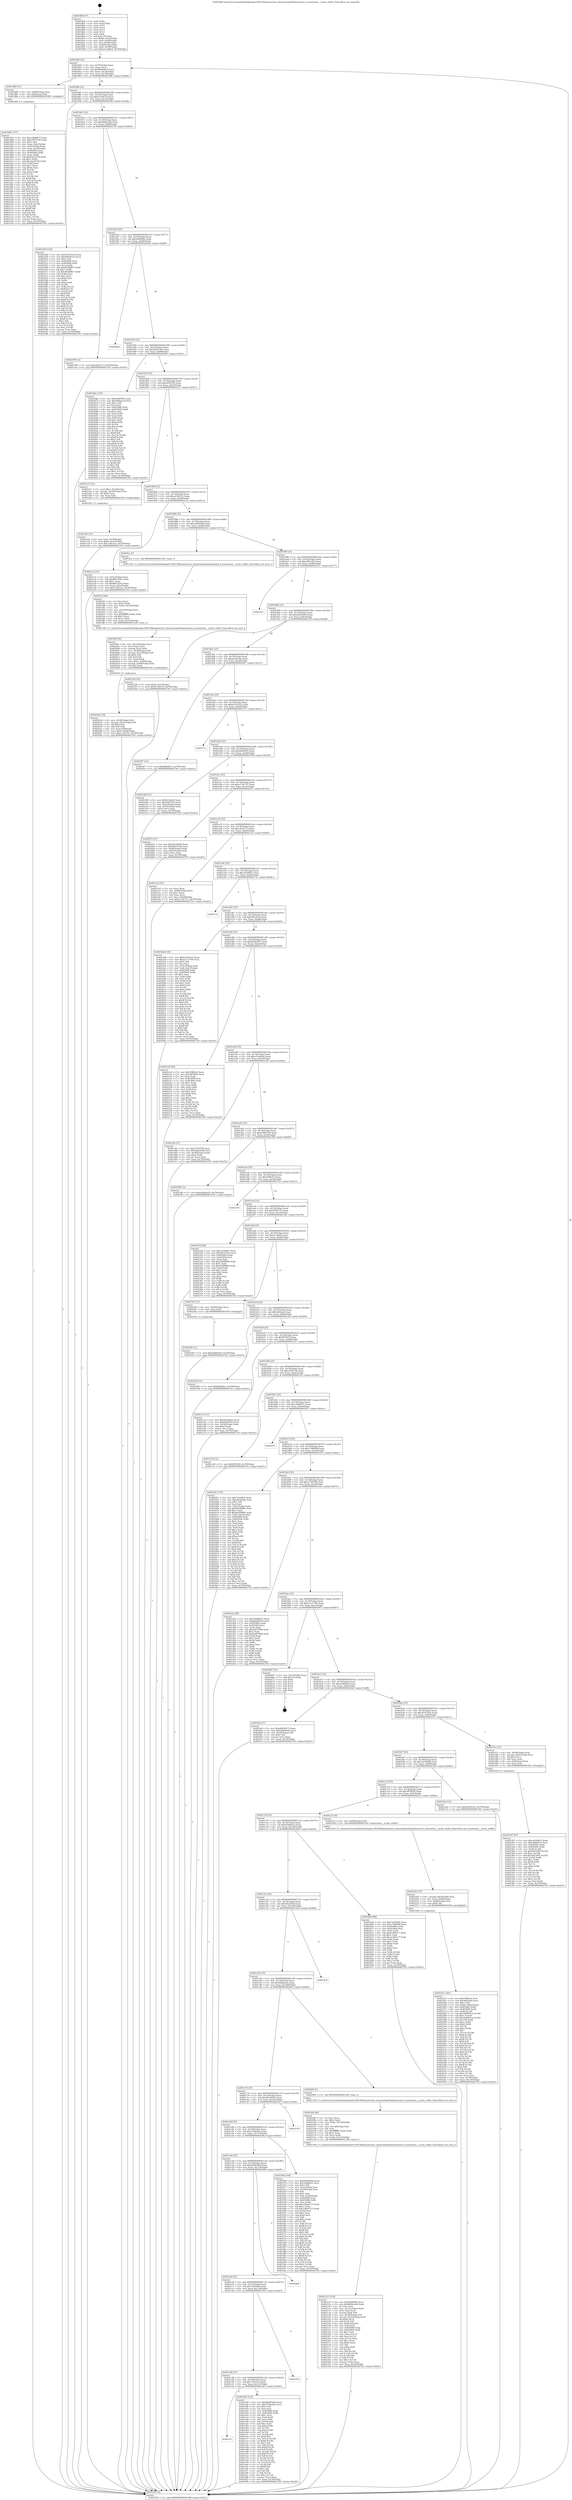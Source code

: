 digraph "0x4018b0" {
  label = "0x4018b0 (/mnt/c/Users/mathe/Desktop/tcc/POCII/binaries/extr_linuxtoolsperfutilannotate.h_annotation__cycles_width_Final-ollvm.out::main(0))"
  labelloc = "t"
  node[shape=record]

  Entry [label="",width=0.3,height=0.3,shape=circle,fillcolor=black,style=filled]
  "0x4018df" [label="{
     0x4018df [23]\l
     | [instrs]\l
     &nbsp;&nbsp;0x4018df \<+3\>: mov -0x70(%rbp),%eax\l
     &nbsp;&nbsp;0x4018e2 \<+2\>: mov %eax,%ecx\l
     &nbsp;&nbsp;0x4018e4 \<+6\>: sub $0x8bd58476,%ecx\l
     &nbsp;&nbsp;0x4018ea \<+3\>: mov %eax,-0x74(%rbp)\l
     &nbsp;&nbsp;0x4018ed \<+3\>: mov %ecx,-0x78(%rbp)\l
     &nbsp;&nbsp;0x4018f0 \<+6\>: je 0000000000401d86 \<main+0x4d6\>\l
  }"]
  "0x401d86" [label="{
     0x401d86 [13]\l
     | [instrs]\l
     &nbsp;&nbsp;0x401d86 \<+4\>: mov -0x48(%rbp),%rax\l
     &nbsp;&nbsp;0x401d8a \<+4\>: mov 0x8(%rax),%rdi\l
     &nbsp;&nbsp;0x401d8e \<+5\>: call 0000000000401060 \<atoi@plt\>\l
     | [calls]\l
     &nbsp;&nbsp;0x401060 \{1\} (unknown)\l
  }"]
  "0x4018f6" [label="{
     0x4018f6 [22]\l
     | [instrs]\l
     &nbsp;&nbsp;0x4018f6 \<+5\>: jmp 00000000004018fb \<main+0x4b\>\l
     &nbsp;&nbsp;0x4018fb \<+3\>: mov -0x74(%rbp),%eax\l
     &nbsp;&nbsp;0x4018fe \<+5\>: sub $0x915e6c79,%eax\l
     &nbsp;&nbsp;0x401903 \<+3\>: mov %eax,-0x7c(%rbp)\l
     &nbsp;&nbsp;0x401906 \<+6\>: je 000000000040254b \<main+0xc9b\>\l
  }"]
  Exit [label="",width=0.3,height=0.3,shape=circle,fillcolor=black,style=filled,peripheries=2]
  "0x40254b" [label="{
     0x40254b [144]\l
     | [instrs]\l
     &nbsp;&nbsp;0x40254b \<+5\>: mov $0xb3525a32,%eax\l
     &nbsp;&nbsp;0x402550 \<+5\>: mov $0xd09c4a1b,%ecx\l
     &nbsp;&nbsp;0x402555 \<+2\>: mov $0x1,%dl\l
     &nbsp;&nbsp;0x402557 \<+7\>: mov 0x405060,%esi\l
     &nbsp;&nbsp;0x40255e \<+7\>: mov 0x405064,%edi\l
     &nbsp;&nbsp;0x402565 \<+3\>: mov %esi,%r8d\l
     &nbsp;&nbsp;0x402568 \<+7\>: add $0x493df867,%r8d\l
     &nbsp;&nbsp;0x40256f \<+4\>: sub $0x1,%r8d\l
     &nbsp;&nbsp;0x402573 \<+7\>: sub $0x493df867,%r8d\l
     &nbsp;&nbsp;0x40257a \<+4\>: imul %r8d,%esi\l
     &nbsp;&nbsp;0x40257e \<+3\>: and $0x1,%esi\l
     &nbsp;&nbsp;0x402581 \<+3\>: cmp $0x0,%esi\l
     &nbsp;&nbsp;0x402584 \<+4\>: sete %r9b\l
     &nbsp;&nbsp;0x402588 \<+3\>: cmp $0xa,%edi\l
     &nbsp;&nbsp;0x40258b \<+4\>: setl %r10b\l
     &nbsp;&nbsp;0x40258f \<+3\>: mov %r9b,%r11b\l
     &nbsp;&nbsp;0x402592 \<+4\>: xor $0xff,%r11b\l
     &nbsp;&nbsp;0x402596 \<+3\>: mov %r10b,%bl\l
     &nbsp;&nbsp;0x402599 \<+3\>: xor $0xff,%bl\l
     &nbsp;&nbsp;0x40259c \<+3\>: xor $0x1,%dl\l
     &nbsp;&nbsp;0x40259f \<+3\>: mov %r11b,%r14b\l
     &nbsp;&nbsp;0x4025a2 \<+4\>: and $0xff,%r14b\l
     &nbsp;&nbsp;0x4025a6 \<+3\>: and %dl,%r9b\l
     &nbsp;&nbsp;0x4025a9 \<+3\>: mov %bl,%r15b\l
     &nbsp;&nbsp;0x4025ac \<+4\>: and $0xff,%r15b\l
     &nbsp;&nbsp;0x4025b0 \<+3\>: and %dl,%r10b\l
     &nbsp;&nbsp;0x4025b3 \<+3\>: or %r9b,%r14b\l
     &nbsp;&nbsp;0x4025b6 \<+3\>: or %r10b,%r15b\l
     &nbsp;&nbsp;0x4025b9 \<+3\>: xor %r15b,%r14b\l
     &nbsp;&nbsp;0x4025bc \<+3\>: or %bl,%r11b\l
     &nbsp;&nbsp;0x4025bf \<+4\>: xor $0xff,%r11b\l
     &nbsp;&nbsp;0x4025c3 \<+3\>: or $0x1,%dl\l
     &nbsp;&nbsp;0x4025c6 \<+3\>: and %dl,%r11b\l
     &nbsp;&nbsp;0x4025c9 \<+3\>: or %r11b,%r14b\l
     &nbsp;&nbsp;0x4025cc \<+4\>: test $0x1,%r14b\l
     &nbsp;&nbsp;0x4025d0 \<+3\>: cmovne %ecx,%eax\l
     &nbsp;&nbsp;0x4025d3 \<+3\>: mov %eax,-0x70(%rbp)\l
     &nbsp;&nbsp;0x4025d6 \<+5\>: jmp 0000000000402783 \<main+0xed3\>\l
  }"]
  "0x40190c" [label="{
     0x40190c [22]\l
     | [instrs]\l
     &nbsp;&nbsp;0x40190c \<+5\>: jmp 0000000000401911 \<main+0x61\>\l
     &nbsp;&nbsp;0x401911 \<+3\>: mov -0x74(%rbp),%eax\l
     &nbsp;&nbsp;0x401914 \<+5\>: sub $0x9660cedd,%eax\l
     &nbsp;&nbsp;0x401919 \<+3\>: mov %eax,-0x80(%rbp)\l
     &nbsp;&nbsp;0x40191c \<+6\>: je 0000000000402199 \<main+0x8e9\>\l
  }"]
  "0x40250f" [label="{
     0x40250f [12]\l
     | [instrs]\l
     &nbsp;&nbsp;0x40250f \<+7\>: movl $0xa649e9e9,-0x70(%rbp)\l
     &nbsp;&nbsp;0x402516 \<+5\>: jmp 0000000000402783 \<main+0xed3\>\l
  }"]
  "0x402199" [label="{
     0x402199 [12]\l
     | [instrs]\l
     &nbsp;&nbsp;0x402199 \<+7\>: movl $0xc4d3cc73,-0x70(%rbp)\l
     &nbsp;&nbsp;0x4021a0 \<+5\>: jmp 0000000000402783 \<main+0xed3\>\l
  }"]
  "0x401922" [label="{
     0x401922 [25]\l
     | [instrs]\l
     &nbsp;&nbsp;0x401922 \<+5\>: jmp 0000000000401927 \<main+0x77\>\l
     &nbsp;&nbsp;0x401927 \<+3\>: mov -0x74(%rbp),%eax\l
     &nbsp;&nbsp;0x40192a \<+5\>: sub $0x9a069fde,%eax\l
     &nbsp;&nbsp;0x40192f \<+6\>: mov %eax,-0x84(%rbp)\l
     &nbsp;&nbsp;0x401935 \<+6\>: je 00000000004026a4 \<main+0xdf4\>\l
  }"]
  "0x402397" [label="{
     0x402397 [97]\l
     | [instrs]\l
     &nbsp;&nbsp;0x402397 \<+5\>: mov $0xcd1d4f01,%edx\l
     &nbsp;&nbsp;0x40239c \<+5\>: mov $0xe406e970,%esi\l
     &nbsp;&nbsp;0x4023a1 \<+8\>: mov 0x405060,%r8d\l
     &nbsp;&nbsp;0x4023a9 \<+8\>: mov 0x405064,%r9d\l
     &nbsp;&nbsp;0x4023b1 \<+3\>: mov %r8d,%r10d\l
     &nbsp;&nbsp;0x4023b4 \<+7\>: sub $0x5df156f5,%r10d\l
     &nbsp;&nbsp;0x4023bb \<+4\>: sub $0x1,%r10d\l
     &nbsp;&nbsp;0x4023bf \<+7\>: add $0x5df156f5,%r10d\l
     &nbsp;&nbsp;0x4023c6 \<+4\>: imul %r10d,%r8d\l
     &nbsp;&nbsp;0x4023ca \<+4\>: and $0x1,%r8d\l
     &nbsp;&nbsp;0x4023ce \<+4\>: cmp $0x0,%r8d\l
     &nbsp;&nbsp;0x4023d2 \<+4\>: sete %r11b\l
     &nbsp;&nbsp;0x4023d6 \<+4\>: cmp $0xa,%r9d\l
     &nbsp;&nbsp;0x4023da \<+3\>: setl %bl\l
     &nbsp;&nbsp;0x4023dd \<+3\>: mov %r11b,%r14b\l
     &nbsp;&nbsp;0x4023e0 \<+3\>: and %bl,%r14b\l
     &nbsp;&nbsp;0x4023e3 \<+3\>: xor %bl,%r11b\l
     &nbsp;&nbsp;0x4023e6 \<+3\>: or %r11b,%r14b\l
     &nbsp;&nbsp;0x4023e9 \<+4\>: test $0x1,%r14b\l
     &nbsp;&nbsp;0x4023ed \<+3\>: cmovne %esi,%edx\l
     &nbsp;&nbsp;0x4023f0 \<+3\>: mov %edx,-0x70(%rbp)\l
     &nbsp;&nbsp;0x4023f3 \<+5\>: jmp 0000000000402783 \<main+0xed3\>\l
  }"]
  "0x4026a4" [label="{
     0x4026a4\l
  }", style=dashed]
  "0x40193b" [label="{
     0x40193b [25]\l
     | [instrs]\l
     &nbsp;&nbsp;0x40193b \<+5\>: jmp 0000000000401940 \<main+0x90\>\l
     &nbsp;&nbsp;0x401940 \<+3\>: mov -0x74(%rbp),%eax\l
     &nbsp;&nbsp;0x401943 \<+5\>: sub $0x9a65516a,%eax\l
     &nbsp;&nbsp;0x401948 \<+6\>: mov %eax,-0x88(%rbp)\l
     &nbsp;&nbsp;0x40194e \<+6\>: je 000000000040206e \<main+0x7be\>\l
  }"]
  "0x40225c" [label="{
     0x40225c [161]\l
     | [instrs]\l
     &nbsp;&nbsp;0x40225c \<+5\>: mov $0xf1f8fe42,%esi\l
     &nbsp;&nbsp;0x402261 \<+5\>: mov $0x4e65aa4,%ecx\l
     &nbsp;&nbsp;0x402266 \<+2\>: mov $0x1,%dl\l
     &nbsp;&nbsp;0x402268 \<+7\>: movl $0x0,-0x6c(%rbp)\l
     &nbsp;&nbsp;0x40226f \<+8\>: mov 0x405060,%r8d\l
     &nbsp;&nbsp;0x402277 \<+8\>: mov 0x405064,%r9d\l
     &nbsp;&nbsp;0x40227f \<+3\>: mov %r8d,%r10d\l
     &nbsp;&nbsp;0x402282 \<+7\>: sub $0x3d4905ca,%r10d\l
     &nbsp;&nbsp;0x402289 \<+4\>: sub $0x1,%r10d\l
     &nbsp;&nbsp;0x40228d \<+7\>: add $0x3d4905ca,%r10d\l
     &nbsp;&nbsp;0x402294 \<+4\>: imul %r10d,%r8d\l
     &nbsp;&nbsp;0x402298 \<+4\>: and $0x1,%r8d\l
     &nbsp;&nbsp;0x40229c \<+4\>: cmp $0x0,%r8d\l
     &nbsp;&nbsp;0x4022a0 \<+4\>: sete %r11b\l
     &nbsp;&nbsp;0x4022a4 \<+4\>: cmp $0xa,%r9d\l
     &nbsp;&nbsp;0x4022a8 \<+3\>: setl %bl\l
     &nbsp;&nbsp;0x4022ab \<+3\>: mov %r11b,%r14b\l
     &nbsp;&nbsp;0x4022ae \<+4\>: xor $0xff,%r14b\l
     &nbsp;&nbsp;0x4022b2 \<+3\>: mov %bl,%r15b\l
     &nbsp;&nbsp;0x4022b5 \<+4\>: xor $0xff,%r15b\l
     &nbsp;&nbsp;0x4022b9 \<+3\>: xor $0x0,%dl\l
     &nbsp;&nbsp;0x4022bc \<+3\>: mov %r14b,%r12b\l
     &nbsp;&nbsp;0x4022bf \<+4\>: and $0x0,%r12b\l
     &nbsp;&nbsp;0x4022c3 \<+3\>: and %dl,%r11b\l
     &nbsp;&nbsp;0x4022c6 \<+3\>: mov %r15b,%r13b\l
     &nbsp;&nbsp;0x4022c9 \<+4\>: and $0x0,%r13b\l
     &nbsp;&nbsp;0x4022cd \<+2\>: and %dl,%bl\l
     &nbsp;&nbsp;0x4022cf \<+3\>: or %r11b,%r12b\l
     &nbsp;&nbsp;0x4022d2 \<+3\>: or %bl,%r13b\l
     &nbsp;&nbsp;0x4022d5 \<+3\>: xor %r13b,%r12b\l
     &nbsp;&nbsp;0x4022d8 \<+3\>: or %r15b,%r14b\l
     &nbsp;&nbsp;0x4022db \<+4\>: xor $0xff,%r14b\l
     &nbsp;&nbsp;0x4022df \<+3\>: or $0x0,%dl\l
     &nbsp;&nbsp;0x4022e2 \<+3\>: and %dl,%r14b\l
     &nbsp;&nbsp;0x4022e5 \<+3\>: or %r14b,%r12b\l
     &nbsp;&nbsp;0x4022e8 \<+4\>: test $0x1,%r12b\l
     &nbsp;&nbsp;0x4022ec \<+3\>: cmovne %ecx,%esi\l
     &nbsp;&nbsp;0x4022ef \<+3\>: mov %esi,-0x70(%rbp)\l
     &nbsp;&nbsp;0x4022f2 \<+6\>: mov %eax,-0x130(%rbp)\l
     &nbsp;&nbsp;0x4022f8 \<+5\>: jmp 0000000000402783 \<main+0xed3\>\l
  }"]
  "0x40206e" [label="{
     0x40206e [134]\l
     | [instrs]\l
     &nbsp;&nbsp;0x40206e \<+5\>: mov $0x9a069fde,%eax\l
     &nbsp;&nbsp;0x402073 \<+5\>: mov $0x49dbeec4,%ecx\l
     &nbsp;&nbsp;0x402078 \<+2\>: mov $0x1,%dl\l
     &nbsp;&nbsp;0x40207a \<+2\>: xor %esi,%esi\l
     &nbsp;&nbsp;0x40207c \<+7\>: mov 0x405060,%edi\l
     &nbsp;&nbsp;0x402083 \<+8\>: mov 0x405064,%r8d\l
     &nbsp;&nbsp;0x40208b \<+3\>: sub $0x1,%esi\l
     &nbsp;&nbsp;0x40208e \<+3\>: mov %edi,%r9d\l
     &nbsp;&nbsp;0x402091 \<+3\>: add %esi,%r9d\l
     &nbsp;&nbsp;0x402094 \<+4\>: imul %r9d,%edi\l
     &nbsp;&nbsp;0x402098 \<+3\>: and $0x1,%edi\l
     &nbsp;&nbsp;0x40209b \<+3\>: cmp $0x0,%edi\l
     &nbsp;&nbsp;0x40209e \<+4\>: sete %r10b\l
     &nbsp;&nbsp;0x4020a2 \<+4\>: cmp $0xa,%r8d\l
     &nbsp;&nbsp;0x4020a6 \<+4\>: setl %r11b\l
     &nbsp;&nbsp;0x4020aa \<+3\>: mov %r10b,%bl\l
     &nbsp;&nbsp;0x4020ad \<+3\>: xor $0xff,%bl\l
     &nbsp;&nbsp;0x4020b0 \<+3\>: mov %r11b,%r14b\l
     &nbsp;&nbsp;0x4020b3 \<+4\>: xor $0xff,%r14b\l
     &nbsp;&nbsp;0x4020b7 \<+3\>: xor $0x1,%dl\l
     &nbsp;&nbsp;0x4020ba \<+3\>: mov %bl,%r15b\l
     &nbsp;&nbsp;0x4020bd \<+4\>: and $0xff,%r15b\l
     &nbsp;&nbsp;0x4020c1 \<+3\>: and %dl,%r10b\l
     &nbsp;&nbsp;0x4020c4 \<+3\>: mov %r14b,%r12b\l
     &nbsp;&nbsp;0x4020c7 \<+4\>: and $0xff,%r12b\l
     &nbsp;&nbsp;0x4020cb \<+3\>: and %dl,%r11b\l
     &nbsp;&nbsp;0x4020ce \<+3\>: or %r10b,%r15b\l
     &nbsp;&nbsp;0x4020d1 \<+3\>: or %r11b,%r12b\l
     &nbsp;&nbsp;0x4020d4 \<+3\>: xor %r12b,%r15b\l
     &nbsp;&nbsp;0x4020d7 \<+3\>: or %r14b,%bl\l
     &nbsp;&nbsp;0x4020da \<+3\>: xor $0xff,%bl\l
     &nbsp;&nbsp;0x4020dd \<+3\>: or $0x1,%dl\l
     &nbsp;&nbsp;0x4020e0 \<+2\>: and %dl,%bl\l
     &nbsp;&nbsp;0x4020e2 \<+3\>: or %bl,%r15b\l
     &nbsp;&nbsp;0x4020e5 \<+4\>: test $0x1,%r15b\l
     &nbsp;&nbsp;0x4020e9 \<+3\>: cmovne %ecx,%eax\l
     &nbsp;&nbsp;0x4020ec \<+3\>: mov %eax,-0x70(%rbp)\l
     &nbsp;&nbsp;0x4020ef \<+5\>: jmp 0000000000402783 \<main+0xed3\>\l
  }"]
  "0x401954" [label="{
     0x401954 [25]\l
     | [instrs]\l
     &nbsp;&nbsp;0x401954 \<+5\>: jmp 0000000000401959 \<main+0xa9\>\l
     &nbsp;&nbsp;0x401959 \<+3\>: mov -0x74(%rbp),%eax\l
     &nbsp;&nbsp;0x40195c \<+5\>: sub $0xa0f58783,%eax\l
     &nbsp;&nbsp;0x401961 \<+6\>: mov %eax,-0x8c(%rbp)\l
     &nbsp;&nbsp;0x401967 \<+6\>: je 0000000000401e57 \<main+0x5a7\>\l
  }"]
  "0x402245" [label="{
     0x402245 [23]\l
     | [instrs]\l
     &nbsp;&nbsp;0x402245 \<+10\>: movabs $0x4030b6,%rdi\l
     &nbsp;&nbsp;0x40224f \<+3\>: mov %eax,-0x68(%rbp)\l
     &nbsp;&nbsp;0x402252 \<+3\>: mov -0x68(%rbp),%esi\l
     &nbsp;&nbsp;0x402255 \<+2\>: mov $0x0,%al\l
     &nbsp;&nbsp;0x402257 \<+5\>: call 0000000000401040 \<printf@plt\>\l
     | [calls]\l
     &nbsp;&nbsp;0x401040 \{1\} (unknown)\l
  }"]
  "0x401e57" [label="{
     0x401e57 [23]\l
     | [instrs]\l
     &nbsp;&nbsp;0x401e57 \<+7\>: movl $0x1,-0x50(%rbp)\l
     &nbsp;&nbsp;0x401e5e \<+4\>: movslq -0x50(%rbp),%rax\l
     &nbsp;&nbsp;0x401e62 \<+4\>: shl $0x4,%rax\l
     &nbsp;&nbsp;0x401e66 \<+3\>: mov %rax,%rdi\l
     &nbsp;&nbsp;0x401e69 \<+5\>: call 0000000000401050 \<malloc@plt\>\l
     | [calls]\l
     &nbsp;&nbsp;0x401050 \{1\} (unknown)\l
  }"]
  "0x40196d" [label="{
     0x40196d [25]\l
     | [instrs]\l
     &nbsp;&nbsp;0x40196d \<+5\>: jmp 0000000000401972 \<main+0xc2\>\l
     &nbsp;&nbsp;0x401972 \<+3\>: mov -0x74(%rbp),%eax\l
     &nbsp;&nbsp;0x401975 \<+5\>: sub $0xa450033c,%eax\l
     &nbsp;&nbsp;0x40197a \<+6\>: mov %eax,-0x90(%rbp)\l
     &nbsp;&nbsp;0x401980 \<+6\>: je 00000000004021ca \<main+0x91a\>\l
  }"]
  "0x402125" [label="{
     0x402125 [116]\l
     | [instrs]\l
     &nbsp;&nbsp;0x402125 \<+5\>: mov $0x9a069fde,%ecx\l
     &nbsp;&nbsp;0x40212a \<+5\>: mov $0x9660cedd,%edx\l
     &nbsp;&nbsp;0x40212f \<+2\>: xor %esi,%esi\l
     &nbsp;&nbsp;0x402131 \<+6\>: mov -0x12c(%rbp),%edi\l
     &nbsp;&nbsp;0x402137 \<+3\>: imul %eax,%edi\l
     &nbsp;&nbsp;0x40213a \<+3\>: movslq %edi,%r8\l
     &nbsp;&nbsp;0x40213d \<+4\>: mov -0x58(%rbp),%r9\l
     &nbsp;&nbsp;0x402141 \<+4\>: movslq -0x5c(%rbp),%r10\l
     &nbsp;&nbsp;0x402145 \<+4\>: shl $0x4,%r10\l
     &nbsp;&nbsp;0x402149 \<+3\>: add %r10,%r9\l
     &nbsp;&nbsp;0x40214c \<+4\>: mov 0x8(%r9),%r9\l
     &nbsp;&nbsp;0x402150 \<+3\>: mov %r8,(%r9)\l
     &nbsp;&nbsp;0x402153 \<+7\>: mov 0x405060,%eax\l
     &nbsp;&nbsp;0x40215a \<+7\>: mov 0x405064,%edi\l
     &nbsp;&nbsp;0x402161 \<+3\>: sub $0x1,%esi\l
     &nbsp;&nbsp;0x402164 \<+3\>: mov %eax,%r11d\l
     &nbsp;&nbsp;0x402167 \<+3\>: add %esi,%r11d\l
     &nbsp;&nbsp;0x40216a \<+4\>: imul %r11d,%eax\l
     &nbsp;&nbsp;0x40216e \<+3\>: and $0x1,%eax\l
     &nbsp;&nbsp;0x402171 \<+3\>: cmp $0x0,%eax\l
     &nbsp;&nbsp;0x402174 \<+3\>: sete %bl\l
     &nbsp;&nbsp;0x402177 \<+3\>: cmp $0xa,%edi\l
     &nbsp;&nbsp;0x40217a \<+4\>: setl %r14b\l
     &nbsp;&nbsp;0x40217e \<+3\>: mov %bl,%r15b\l
     &nbsp;&nbsp;0x402181 \<+3\>: and %r14b,%r15b\l
     &nbsp;&nbsp;0x402184 \<+3\>: xor %r14b,%bl\l
     &nbsp;&nbsp;0x402187 \<+3\>: or %bl,%r15b\l
     &nbsp;&nbsp;0x40218a \<+4\>: test $0x1,%r15b\l
     &nbsp;&nbsp;0x40218e \<+3\>: cmovne %edx,%ecx\l
     &nbsp;&nbsp;0x402191 \<+3\>: mov %ecx,-0x70(%rbp)\l
     &nbsp;&nbsp;0x402194 \<+5\>: jmp 0000000000402783 \<main+0xed3\>\l
  }"]
  "0x4021ca" [label="{
     0x4021ca [31]\l
     | [instrs]\l
     &nbsp;&nbsp;0x4021ca \<+3\>: mov -0x5c(%rbp),%eax\l
     &nbsp;&nbsp;0x4021cd \<+5\>: add $0x8f41505a,%eax\l
     &nbsp;&nbsp;0x4021d2 \<+3\>: add $0x1,%eax\l
     &nbsp;&nbsp;0x4021d5 \<+5\>: sub $0x8f41505a,%eax\l
     &nbsp;&nbsp;0x4021da \<+3\>: mov %eax,-0x5c(%rbp)\l
     &nbsp;&nbsp;0x4021dd \<+7\>: movl $0x7cfb31ee,-0x70(%rbp)\l
     &nbsp;&nbsp;0x4021e4 \<+5\>: jmp 0000000000402783 \<main+0xed3\>\l
  }"]
  "0x401986" [label="{
     0x401986 [25]\l
     | [instrs]\l
     &nbsp;&nbsp;0x401986 \<+5\>: jmp 000000000040198b \<main+0xdb\>\l
     &nbsp;&nbsp;0x40198b \<+3\>: mov -0x74(%rbp),%eax\l
     &nbsp;&nbsp;0x40198e \<+5\>: sub $0xa490e0a0,%eax\l
     &nbsp;&nbsp;0x401993 \<+6\>: mov %eax,-0x94(%rbp)\l
     &nbsp;&nbsp;0x401999 \<+6\>: je 0000000000401fca \<main+0x71a\>\l
  }"]
  "0x4020f9" [label="{
     0x4020f9 [44]\l
     | [instrs]\l
     &nbsp;&nbsp;0x4020f9 \<+2\>: xor %ecx,%ecx\l
     &nbsp;&nbsp;0x4020fb \<+5\>: mov $0x2,%edx\l
     &nbsp;&nbsp;0x402100 \<+6\>: mov %edx,-0x128(%rbp)\l
     &nbsp;&nbsp;0x402106 \<+1\>: cltd\l
     &nbsp;&nbsp;0x402107 \<+6\>: mov -0x128(%rbp),%esi\l
     &nbsp;&nbsp;0x40210d \<+2\>: idiv %esi\l
     &nbsp;&nbsp;0x40210f \<+6\>: imul $0xfffffffe,%edx,%edx\l
     &nbsp;&nbsp;0x402115 \<+3\>: sub $0x1,%ecx\l
     &nbsp;&nbsp;0x402118 \<+2\>: sub %ecx,%edx\l
     &nbsp;&nbsp;0x40211a \<+6\>: mov %edx,-0x12c(%rbp)\l
     &nbsp;&nbsp;0x402120 \<+5\>: call 0000000000401160 \<next_i\>\l
     | [calls]\l
     &nbsp;&nbsp;0x401160 \{1\} (/mnt/c/Users/mathe/Desktop/tcc/POCII/binaries/extr_linuxtoolsperfutilannotate.h_annotation__cycles_width_Final-ollvm.out::next_i)\l
  }"]
  "0x401fca" [label="{
     0x401fca [5]\l
     | [instrs]\l
     &nbsp;&nbsp;0x401fca \<+5\>: call 0000000000401160 \<next_i\>\l
     | [calls]\l
     &nbsp;&nbsp;0x401160 \{1\} (/mnt/c/Users/mathe/Desktop/tcc/POCII/binaries/extr_linuxtoolsperfutilannotate.h_annotation__cycles_width_Final-ollvm.out::next_i)\l
  }"]
  "0x40199f" [label="{
     0x40199f [25]\l
     | [instrs]\l
     &nbsp;&nbsp;0x40199f \<+5\>: jmp 00000000004019a4 \<main+0xf4\>\l
     &nbsp;&nbsp;0x4019a4 \<+3\>: mov -0x74(%rbp),%eax\l
     &nbsp;&nbsp;0x4019a7 \<+5\>: sub $0xa4f5140e,%eax\l
     &nbsp;&nbsp;0x4019ac \<+6\>: mov %eax,-0x98(%rbp)\l
     &nbsp;&nbsp;0x4019b2 \<+6\>: je 0000000000402527 \<main+0xc77\>\l
  }"]
  "0x40202d" [label="{
     0x40202d [38]\l
     | [instrs]\l
     &nbsp;&nbsp;0x40202d \<+4\>: mov -0x58(%rbp),%rdi\l
     &nbsp;&nbsp;0x402031 \<+4\>: movslq -0x5c(%rbp),%r8\l
     &nbsp;&nbsp;0x402035 \<+4\>: shl $0x4,%r8\l
     &nbsp;&nbsp;0x402039 \<+3\>: add %r8,%rdi\l
     &nbsp;&nbsp;0x40203c \<+4\>: mov %rax,0x8(%rdi)\l
     &nbsp;&nbsp;0x402040 \<+7\>: movl $0x0,-0x64(%rbp)\l
     &nbsp;&nbsp;0x402047 \<+7\>: movl $0xc17dc747,-0x70(%rbp)\l
     &nbsp;&nbsp;0x40204e \<+5\>: jmp 0000000000402783 \<main+0xed3\>\l
  }"]
  "0x402527" [label="{
     0x402527\l
  }", style=dashed]
  "0x4019b8" [label="{
     0x4019b8 [25]\l
     | [instrs]\l
     &nbsp;&nbsp;0x4019b8 \<+5\>: jmp 00000000004019bd \<main+0x10d\>\l
     &nbsp;&nbsp;0x4019bd \<+3\>: mov -0x74(%rbp),%eax\l
     &nbsp;&nbsp;0x4019c0 \<+5\>: sub $0xa649e9e9,%eax\l
     &nbsp;&nbsp;0x4019c5 \<+6\>: mov %eax,-0x9c(%rbp)\l
     &nbsp;&nbsp;0x4019cb \<+6\>: je 0000000000402538 \<main+0xc88\>\l
  }"]
  "0x401ffb" [label="{
     0x401ffb [50]\l
     | [instrs]\l
     &nbsp;&nbsp;0x401ffb \<+6\>: mov -0x124(%rbp),%ecx\l
     &nbsp;&nbsp;0x402001 \<+3\>: imul %eax,%ecx\l
     &nbsp;&nbsp;0x402004 \<+3\>: movslq %ecx,%rdi\l
     &nbsp;&nbsp;0x402007 \<+4\>: mov -0x58(%rbp),%r8\l
     &nbsp;&nbsp;0x40200b \<+4\>: movslq -0x5c(%rbp),%r9\l
     &nbsp;&nbsp;0x40200f \<+4\>: shl $0x4,%r9\l
     &nbsp;&nbsp;0x402013 \<+3\>: add %r9,%r8\l
     &nbsp;&nbsp;0x402016 \<+3\>: mov %rdi,(%r8)\l
     &nbsp;&nbsp;0x402019 \<+7\>: movl $0x1,-0x60(%rbp)\l
     &nbsp;&nbsp;0x402020 \<+4\>: movslq -0x60(%rbp),%rdi\l
     &nbsp;&nbsp;0x402024 \<+4\>: shl $0x3,%rdi\l
     &nbsp;&nbsp;0x402028 \<+5\>: call 0000000000401050 \<malloc@plt\>\l
     | [calls]\l
     &nbsp;&nbsp;0x401050 \{1\} (unknown)\l
  }"]
  "0x402538" [label="{
     0x402538 [19]\l
     | [instrs]\l
     &nbsp;&nbsp;0x402538 \<+7\>: movl $0x0,-0x3c(%rbp)\l
     &nbsp;&nbsp;0x40253f \<+7\>: movl $0x915e6c79,-0x70(%rbp)\l
     &nbsp;&nbsp;0x402546 \<+5\>: jmp 0000000000402783 \<main+0xed3\>\l
  }"]
  "0x4019d1" [label="{
     0x4019d1 [25]\l
     | [instrs]\l
     &nbsp;&nbsp;0x4019d1 \<+5\>: jmp 00000000004019d6 \<main+0x126\>\l
     &nbsp;&nbsp;0x4019d6 \<+3\>: mov -0x74(%rbp),%eax\l
     &nbsp;&nbsp;0x4019d9 \<+5\>: sub $0xa6c6a2da,%eax\l
     &nbsp;&nbsp;0x4019de \<+6\>: mov %eax,-0xa0(%rbp)\l
     &nbsp;&nbsp;0x4019e4 \<+6\>: je 00000000004024f7 \<main+0xc47\>\l
  }"]
  "0x401fcf" [label="{
     0x401fcf [44]\l
     | [instrs]\l
     &nbsp;&nbsp;0x401fcf \<+2\>: xor %ecx,%ecx\l
     &nbsp;&nbsp;0x401fd1 \<+5\>: mov $0x2,%edx\l
     &nbsp;&nbsp;0x401fd6 \<+6\>: mov %edx,-0x120(%rbp)\l
     &nbsp;&nbsp;0x401fdc \<+1\>: cltd\l
     &nbsp;&nbsp;0x401fdd \<+6\>: mov -0x120(%rbp),%esi\l
     &nbsp;&nbsp;0x401fe3 \<+2\>: idiv %esi\l
     &nbsp;&nbsp;0x401fe5 \<+6\>: imul $0xfffffffe,%edx,%edx\l
     &nbsp;&nbsp;0x401feb \<+3\>: sub $0x1,%ecx\l
     &nbsp;&nbsp;0x401fee \<+2\>: sub %ecx,%edx\l
     &nbsp;&nbsp;0x401ff0 \<+6\>: mov %edx,-0x124(%rbp)\l
     &nbsp;&nbsp;0x401ff6 \<+5\>: call 0000000000401160 \<next_i\>\l
     | [calls]\l
     &nbsp;&nbsp;0x401160 \{1\} (/mnt/c/Users/mathe/Desktop/tcc/POCII/binaries/extr_linuxtoolsperfutilannotate.h_annotation__cycles_width_Final-ollvm.out::next_i)\l
  }"]
  "0x4024f7" [label="{
     0x4024f7 [12]\l
     | [instrs]\l
     &nbsp;&nbsp;0x4024f7 \<+7\>: movl $0xbfb4f4a3,-0x70(%rbp)\l
     &nbsp;&nbsp;0x4024fe \<+5\>: jmp 0000000000402783 \<main+0xed3\>\l
  }"]
  "0x4019ea" [label="{
     0x4019ea [25]\l
     | [instrs]\l
     &nbsp;&nbsp;0x4019ea \<+5\>: jmp 00000000004019ef \<main+0x13f\>\l
     &nbsp;&nbsp;0x4019ef \<+3\>: mov -0x74(%rbp),%eax\l
     &nbsp;&nbsp;0x4019f2 \<+5\>: sub $0xb3525a32,%eax\l
     &nbsp;&nbsp;0x4019f7 \<+6\>: mov %eax,-0xa4(%rbp)\l
     &nbsp;&nbsp;0x4019fd \<+6\>: je 000000000040277c \<main+0xecc\>\l
  }"]
  "0x401cf1" [label="{
     0x401cf1\l
  }", style=dashed]
  "0x40277c" [label="{
     0x40277c\l
  }", style=dashed]
  "0x401a03" [label="{
     0x401a03 [25]\l
     | [instrs]\l
     &nbsp;&nbsp;0x401a03 \<+5\>: jmp 0000000000401a08 \<main+0x158\>\l
     &nbsp;&nbsp;0x401a08 \<+3\>: mov -0x74(%rbp),%eax\l
     &nbsp;&nbsp;0x401a0b \<+5\>: sub $0xbfb4f4a3,%eax\l
     &nbsp;&nbsp;0x401a10 \<+6\>: mov %eax,-0xa8(%rbp)\l
     &nbsp;&nbsp;0x401a16 \<+6\>: je 0000000000402309 \<main+0xa59\>\l
  }"]
  "0x401e85" [label="{
     0x401e85 [134]\l
     | [instrs]\l
     &nbsp;&nbsp;0x401e85 \<+5\>: mov $0x6b0954bd,%eax\l
     &nbsp;&nbsp;0x401e8a \<+5\>: mov $0x535beb2a,%ecx\l
     &nbsp;&nbsp;0x401e8f \<+2\>: mov $0x1,%dl\l
     &nbsp;&nbsp;0x401e91 \<+2\>: xor %esi,%esi\l
     &nbsp;&nbsp;0x401e93 \<+7\>: mov 0x405060,%edi\l
     &nbsp;&nbsp;0x401e9a \<+8\>: mov 0x405064,%r8d\l
     &nbsp;&nbsp;0x401ea2 \<+3\>: sub $0x1,%esi\l
     &nbsp;&nbsp;0x401ea5 \<+3\>: mov %edi,%r9d\l
     &nbsp;&nbsp;0x401ea8 \<+3\>: add %esi,%r9d\l
     &nbsp;&nbsp;0x401eab \<+4\>: imul %r9d,%edi\l
     &nbsp;&nbsp;0x401eaf \<+3\>: and $0x1,%edi\l
     &nbsp;&nbsp;0x401eb2 \<+3\>: cmp $0x0,%edi\l
     &nbsp;&nbsp;0x401eb5 \<+4\>: sete %r10b\l
     &nbsp;&nbsp;0x401eb9 \<+4\>: cmp $0xa,%r8d\l
     &nbsp;&nbsp;0x401ebd \<+4\>: setl %r11b\l
     &nbsp;&nbsp;0x401ec1 \<+3\>: mov %r10b,%bl\l
     &nbsp;&nbsp;0x401ec4 \<+3\>: xor $0xff,%bl\l
     &nbsp;&nbsp;0x401ec7 \<+3\>: mov %r11b,%r14b\l
     &nbsp;&nbsp;0x401eca \<+4\>: xor $0xff,%r14b\l
     &nbsp;&nbsp;0x401ece \<+3\>: xor $0x1,%dl\l
     &nbsp;&nbsp;0x401ed1 \<+3\>: mov %bl,%r15b\l
     &nbsp;&nbsp;0x401ed4 \<+4\>: and $0xff,%r15b\l
     &nbsp;&nbsp;0x401ed8 \<+3\>: and %dl,%r10b\l
     &nbsp;&nbsp;0x401edb \<+3\>: mov %r14b,%r12b\l
     &nbsp;&nbsp;0x401ede \<+4\>: and $0xff,%r12b\l
     &nbsp;&nbsp;0x401ee2 \<+3\>: and %dl,%r11b\l
     &nbsp;&nbsp;0x401ee5 \<+3\>: or %r10b,%r15b\l
     &nbsp;&nbsp;0x401ee8 \<+3\>: or %r11b,%r12b\l
     &nbsp;&nbsp;0x401eeb \<+3\>: xor %r12b,%r15b\l
     &nbsp;&nbsp;0x401eee \<+3\>: or %r14b,%bl\l
     &nbsp;&nbsp;0x401ef1 \<+3\>: xor $0xff,%bl\l
     &nbsp;&nbsp;0x401ef4 \<+3\>: or $0x1,%dl\l
     &nbsp;&nbsp;0x401ef7 \<+2\>: and %dl,%bl\l
     &nbsp;&nbsp;0x401ef9 \<+3\>: or %bl,%r15b\l
     &nbsp;&nbsp;0x401efc \<+4\>: test $0x1,%r15b\l
     &nbsp;&nbsp;0x401f00 \<+3\>: cmovne %ecx,%eax\l
     &nbsp;&nbsp;0x401f03 \<+3\>: mov %eax,-0x70(%rbp)\l
     &nbsp;&nbsp;0x401f06 \<+5\>: jmp 0000000000402783 \<main+0xed3\>\l
  }"]
  "0x402309" [label="{
     0x402309 [27]\l
     | [instrs]\l
     &nbsp;&nbsp;0x402309 \<+5\>: mov $0x411dab5,%eax\l
     &nbsp;&nbsp;0x40230e \<+5\>: mov $0xf39e5143,%ecx\l
     &nbsp;&nbsp;0x402313 \<+3\>: mov -0x6c(%rbp),%edx\l
     &nbsp;&nbsp;0x402316 \<+3\>: cmp -0x50(%rbp),%edx\l
     &nbsp;&nbsp;0x402319 \<+3\>: cmovl %ecx,%eax\l
     &nbsp;&nbsp;0x40231c \<+3\>: mov %eax,-0x70(%rbp)\l
     &nbsp;&nbsp;0x40231f \<+5\>: jmp 0000000000402783 \<main+0xed3\>\l
  }"]
  "0x401a1c" [label="{
     0x401a1c [25]\l
     | [instrs]\l
     &nbsp;&nbsp;0x401a1c \<+5\>: jmp 0000000000401a21 \<main+0x171\>\l
     &nbsp;&nbsp;0x401a21 \<+3\>: mov -0x74(%rbp),%eax\l
     &nbsp;&nbsp;0x401a24 \<+5\>: sub $0xc17dc747,%eax\l
     &nbsp;&nbsp;0x401a29 \<+6\>: mov %eax,-0xac(%rbp)\l
     &nbsp;&nbsp;0x401a2f \<+6\>: je 0000000000402053 \<main+0x7a3\>\l
  }"]
  "0x401cd8" [label="{
     0x401cd8 [25]\l
     | [instrs]\l
     &nbsp;&nbsp;0x401cd8 \<+5\>: jmp 0000000000401cdd \<main+0x42d\>\l
     &nbsp;&nbsp;0x401cdd \<+3\>: mov -0x74(%rbp),%eax\l
     &nbsp;&nbsp;0x401ce0 \<+5\>: sub $0x7cfb31ee,%eax\l
     &nbsp;&nbsp;0x401ce5 \<+6\>: mov %eax,-0x11c(%rbp)\l
     &nbsp;&nbsp;0x401ceb \<+6\>: je 0000000000401e85 \<main+0x5d5\>\l
  }"]
  "0x402053" [label="{
     0x402053 [27]\l
     | [instrs]\l
     &nbsp;&nbsp;0x402053 \<+5\>: mov $0x3bc5400d,%eax\l
     &nbsp;&nbsp;0x402058 \<+5\>: mov $0x9a65516a,%ecx\l
     &nbsp;&nbsp;0x40205d \<+3\>: mov -0x64(%rbp),%edx\l
     &nbsp;&nbsp;0x402060 \<+3\>: cmp -0x60(%rbp),%edx\l
     &nbsp;&nbsp;0x402063 \<+3\>: cmovl %ecx,%eax\l
     &nbsp;&nbsp;0x402066 \<+3\>: mov %eax,-0x70(%rbp)\l
     &nbsp;&nbsp;0x402069 \<+5\>: jmp 0000000000402783 \<main+0xed3\>\l
  }"]
  "0x401a35" [label="{
     0x401a35 [25]\l
     | [instrs]\l
     &nbsp;&nbsp;0x401a35 \<+5\>: jmp 0000000000401a3a \<main+0x18a\>\l
     &nbsp;&nbsp;0x401a3a \<+3\>: mov -0x74(%rbp),%eax\l
     &nbsp;&nbsp;0x401a3d \<+5\>: sub $0xc4d3cc73,%eax\l
     &nbsp;&nbsp;0x401a42 \<+6\>: mov %eax,-0xb0(%rbp)\l
     &nbsp;&nbsp;0x401a48 \<+6\>: je 00000000004021a5 \<main+0x8f5\>\l
  }"]
  "0x402763" [label="{
     0x402763\l
  }", style=dashed]
  "0x4021a5" [label="{
     0x4021a5 [25]\l
     | [instrs]\l
     &nbsp;&nbsp;0x4021a5 \<+2\>: xor %eax,%eax\l
     &nbsp;&nbsp;0x4021a7 \<+3\>: mov -0x64(%rbp),%ecx\l
     &nbsp;&nbsp;0x4021aa \<+3\>: sub $0x1,%eax\l
     &nbsp;&nbsp;0x4021ad \<+2\>: sub %eax,%ecx\l
     &nbsp;&nbsp;0x4021af \<+3\>: mov %ecx,-0x64(%rbp)\l
     &nbsp;&nbsp;0x4021b2 \<+7\>: movl $0xc17dc747,-0x70(%rbp)\l
     &nbsp;&nbsp;0x4021b9 \<+5\>: jmp 0000000000402783 \<main+0xed3\>\l
  }"]
  "0x401a4e" [label="{
     0x401a4e [25]\l
     | [instrs]\l
     &nbsp;&nbsp;0x401a4e \<+5\>: jmp 0000000000401a53 \<main+0x1a3\>\l
     &nbsp;&nbsp;0x401a53 \<+3\>: mov -0x74(%rbp),%eax\l
     &nbsp;&nbsp;0x401a56 \<+5\>: sub $0xcd1d4f01,%eax\l
     &nbsp;&nbsp;0x401a5b \<+6\>: mov %eax,-0xb4(%rbp)\l
     &nbsp;&nbsp;0x401a61 \<+6\>: je 000000000040273c \<main+0xe8c\>\l
  }"]
  "0x401cbf" [label="{
     0x401cbf [25]\l
     | [instrs]\l
     &nbsp;&nbsp;0x401cbf \<+5\>: jmp 0000000000401cc4 \<main+0x414\>\l
     &nbsp;&nbsp;0x401cc4 \<+3\>: mov -0x74(%rbp),%eax\l
     &nbsp;&nbsp;0x401cc7 \<+5\>: sub $0x7afc6404,%eax\l
     &nbsp;&nbsp;0x401ccc \<+6\>: mov %eax,-0x118(%rbp)\l
     &nbsp;&nbsp;0x401cd2 \<+6\>: je 0000000000402763 \<main+0xeb3\>\l
  }"]
  "0x40273c" [label="{
     0x40273c\l
  }", style=dashed]
  "0x401a67" [label="{
     0x401a67 [25]\l
     | [instrs]\l
     &nbsp;&nbsp;0x401a67 \<+5\>: jmp 0000000000401a6c \<main+0x1bc\>\l
     &nbsp;&nbsp;0x401a6c \<+3\>: mov -0x74(%rbp),%eax\l
     &nbsp;&nbsp;0x401a6f \<+5\>: sub $0xd09c4a1b,%eax\l
     &nbsp;&nbsp;0x401a74 \<+6\>: mov %eax,-0xb8(%rbp)\l
     &nbsp;&nbsp;0x401a7a \<+6\>: je 00000000004025db \<main+0xd2b\>\l
  }"]
  "0x402698" [label="{
     0x402698\l
  }", style=dashed]
  "0x4025db" [label="{
     0x4025db [140]\l
     | [instrs]\l
     &nbsp;&nbsp;0x4025db \<+5\>: mov $0xb3525a32,%eax\l
     &nbsp;&nbsp;0x4025e0 \<+5\>: mov $0x23c37764,%ecx\l
     &nbsp;&nbsp;0x4025e5 \<+2\>: mov $0x1,%dl\l
     &nbsp;&nbsp;0x4025e7 \<+2\>: xor %esi,%esi\l
     &nbsp;&nbsp;0x4025e9 \<+3\>: mov -0x3c(%rbp),%edi\l
     &nbsp;&nbsp;0x4025ec \<+3\>: mov %edi,-0x2c(%rbp)\l
     &nbsp;&nbsp;0x4025ef \<+7\>: mov 0x405060,%edi\l
     &nbsp;&nbsp;0x4025f6 \<+8\>: mov 0x405064,%r8d\l
     &nbsp;&nbsp;0x4025fe \<+3\>: sub $0x1,%esi\l
     &nbsp;&nbsp;0x402601 \<+3\>: mov %edi,%r9d\l
     &nbsp;&nbsp;0x402604 \<+3\>: add %esi,%r9d\l
     &nbsp;&nbsp;0x402607 \<+4\>: imul %r9d,%edi\l
     &nbsp;&nbsp;0x40260b \<+3\>: and $0x1,%edi\l
     &nbsp;&nbsp;0x40260e \<+3\>: cmp $0x0,%edi\l
     &nbsp;&nbsp;0x402611 \<+4\>: sete %r10b\l
     &nbsp;&nbsp;0x402615 \<+4\>: cmp $0xa,%r8d\l
     &nbsp;&nbsp;0x402619 \<+4\>: setl %r11b\l
     &nbsp;&nbsp;0x40261d \<+3\>: mov %r10b,%bl\l
     &nbsp;&nbsp;0x402620 \<+3\>: xor $0xff,%bl\l
     &nbsp;&nbsp;0x402623 \<+3\>: mov %r11b,%r14b\l
     &nbsp;&nbsp;0x402626 \<+4\>: xor $0xff,%r14b\l
     &nbsp;&nbsp;0x40262a \<+3\>: xor $0x0,%dl\l
     &nbsp;&nbsp;0x40262d \<+3\>: mov %bl,%r15b\l
     &nbsp;&nbsp;0x402630 \<+4\>: and $0x0,%r15b\l
     &nbsp;&nbsp;0x402634 \<+3\>: and %dl,%r10b\l
     &nbsp;&nbsp;0x402637 \<+3\>: mov %r14b,%r12b\l
     &nbsp;&nbsp;0x40263a \<+4\>: and $0x0,%r12b\l
     &nbsp;&nbsp;0x40263e \<+3\>: and %dl,%r11b\l
     &nbsp;&nbsp;0x402641 \<+3\>: or %r10b,%r15b\l
     &nbsp;&nbsp;0x402644 \<+3\>: or %r11b,%r12b\l
     &nbsp;&nbsp;0x402647 \<+3\>: xor %r12b,%r15b\l
     &nbsp;&nbsp;0x40264a \<+3\>: or %r14b,%bl\l
     &nbsp;&nbsp;0x40264d \<+3\>: xor $0xff,%bl\l
     &nbsp;&nbsp;0x402650 \<+3\>: or $0x0,%dl\l
     &nbsp;&nbsp;0x402653 \<+2\>: and %dl,%bl\l
     &nbsp;&nbsp;0x402655 \<+3\>: or %bl,%r15b\l
     &nbsp;&nbsp;0x402658 \<+4\>: test $0x1,%r15b\l
     &nbsp;&nbsp;0x40265c \<+3\>: cmovne %ecx,%eax\l
     &nbsp;&nbsp;0x40265f \<+3\>: mov %eax,-0x70(%rbp)\l
     &nbsp;&nbsp;0x402662 \<+5\>: jmp 0000000000402783 \<main+0xed3\>\l
  }"]
  "0x401a80" [label="{
     0x401a80 [25]\l
     | [instrs]\l
     &nbsp;&nbsp;0x401a80 \<+5\>: jmp 0000000000401a85 \<main+0x1d5\>\l
     &nbsp;&nbsp;0x401a85 \<+3\>: mov -0x74(%rbp),%eax\l
     &nbsp;&nbsp;0x401a88 \<+5\>: sub $0xdb202873,%eax\l
     &nbsp;&nbsp;0x401a8d \<+6\>: mov %eax,-0xbc(%rbp)\l
     &nbsp;&nbsp;0x401a93 \<+6\>: je 00000000004021e9 \<main+0x939\>\l
  }"]
  "0x401ca6" [label="{
     0x401ca6 [25]\l
     | [instrs]\l
     &nbsp;&nbsp;0x401ca6 \<+5\>: jmp 0000000000401cab \<main+0x3fb\>\l
     &nbsp;&nbsp;0x401cab \<+3\>: mov -0x74(%rbp),%eax\l
     &nbsp;&nbsp;0x401cae \<+5\>: sub $0x6b0954bd,%eax\l
     &nbsp;&nbsp;0x401cb3 \<+6\>: mov %eax,-0x114(%rbp)\l
     &nbsp;&nbsp;0x401cb9 \<+6\>: je 0000000000402698 \<main+0xde8\>\l
  }"]
  "0x4021e9" [label="{
     0x4021e9 [83]\l
     | [instrs]\l
     &nbsp;&nbsp;0x4021e9 \<+5\>: mov $0xf1f8fe42,%eax\l
     &nbsp;&nbsp;0x4021ee \<+5\>: mov $0x3ff78d54,%ecx\l
     &nbsp;&nbsp;0x4021f3 \<+2\>: xor %edx,%edx\l
     &nbsp;&nbsp;0x4021f5 \<+7\>: mov 0x405060,%esi\l
     &nbsp;&nbsp;0x4021fc \<+7\>: mov 0x405064,%edi\l
     &nbsp;&nbsp;0x402203 \<+3\>: sub $0x1,%edx\l
     &nbsp;&nbsp;0x402206 \<+3\>: mov %esi,%r8d\l
     &nbsp;&nbsp;0x402209 \<+3\>: add %edx,%r8d\l
     &nbsp;&nbsp;0x40220c \<+4\>: imul %r8d,%esi\l
     &nbsp;&nbsp;0x402210 \<+3\>: and $0x1,%esi\l
     &nbsp;&nbsp;0x402213 \<+3\>: cmp $0x0,%esi\l
     &nbsp;&nbsp;0x402216 \<+4\>: sete %r9b\l
     &nbsp;&nbsp;0x40221a \<+3\>: cmp $0xa,%edi\l
     &nbsp;&nbsp;0x40221d \<+4\>: setl %r10b\l
     &nbsp;&nbsp;0x402221 \<+3\>: mov %r9b,%r11b\l
     &nbsp;&nbsp;0x402224 \<+3\>: and %r10b,%r11b\l
     &nbsp;&nbsp;0x402227 \<+3\>: xor %r10b,%r9b\l
     &nbsp;&nbsp;0x40222a \<+3\>: or %r9b,%r11b\l
     &nbsp;&nbsp;0x40222d \<+4\>: test $0x1,%r11b\l
     &nbsp;&nbsp;0x402231 \<+3\>: cmovne %ecx,%eax\l
     &nbsp;&nbsp;0x402234 \<+3\>: mov %eax,-0x70(%rbp)\l
     &nbsp;&nbsp;0x402237 \<+5\>: jmp 0000000000402783 \<main+0xed3\>\l
  }"]
  "0x401a99" [label="{
     0x401a99 [25]\l
     | [instrs]\l
     &nbsp;&nbsp;0x401a99 \<+5\>: jmp 0000000000401a9e \<main+0x1ee\>\l
     &nbsp;&nbsp;0x401a9e \<+3\>: mov -0x74(%rbp),%eax\l
     &nbsp;&nbsp;0x401aa1 \<+5\>: sub $0xe31ad8a4,%eax\l
     &nbsp;&nbsp;0x401aa6 \<+6\>: mov %eax,-0xc0(%rbp)\l
     &nbsp;&nbsp;0x401aac \<+6\>: je 0000000000401cfb \<main+0x44b\>\l
  }"]
  "0x401f0b" [label="{
     0x401f0b [164]\l
     | [instrs]\l
     &nbsp;&nbsp;0x401f0b \<+5\>: mov $0x6b0954bd,%eax\l
     &nbsp;&nbsp;0x401f10 \<+5\>: mov $0x2a98f9e2,%ecx\l
     &nbsp;&nbsp;0x401f15 \<+2\>: mov $0x1,%dl\l
     &nbsp;&nbsp;0x401f17 \<+3\>: mov -0x5c(%rbp),%esi\l
     &nbsp;&nbsp;0x401f1a \<+3\>: cmp -0x50(%rbp),%esi\l
     &nbsp;&nbsp;0x401f1d \<+4\>: setl %dil\l
     &nbsp;&nbsp;0x401f21 \<+4\>: and $0x1,%dil\l
     &nbsp;&nbsp;0x401f25 \<+4\>: mov %dil,-0x2d(%rbp)\l
     &nbsp;&nbsp;0x401f29 \<+7\>: mov 0x405060,%esi\l
     &nbsp;&nbsp;0x401f30 \<+8\>: mov 0x405064,%r8d\l
     &nbsp;&nbsp;0x401f38 \<+3\>: mov %esi,%r9d\l
     &nbsp;&nbsp;0x401f3b \<+7\>: add $0x338e0753,%r9d\l
     &nbsp;&nbsp;0x401f42 \<+4\>: sub $0x1,%r9d\l
     &nbsp;&nbsp;0x401f46 \<+7\>: sub $0x338e0753,%r9d\l
     &nbsp;&nbsp;0x401f4d \<+4\>: imul %r9d,%esi\l
     &nbsp;&nbsp;0x401f51 \<+3\>: and $0x1,%esi\l
     &nbsp;&nbsp;0x401f54 \<+3\>: cmp $0x0,%esi\l
     &nbsp;&nbsp;0x401f57 \<+4\>: sete %dil\l
     &nbsp;&nbsp;0x401f5b \<+4\>: cmp $0xa,%r8d\l
     &nbsp;&nbsp;0x401f5f \<+4\>: setl %r10b\l
     &nbsp;&nbsp;0x401f63 \<+3\>: mov %dil,%r11b\l
     &nbsp;&nbsp;0x401f66 \<+4\>: xor $0xff,%r11b\l
     &nbsp;&nbsp;0x401f6a \<+3\>: mov %r10b,%bl\l
     &nbsp;&nbsp;0x401f6d \<+3\>: xor $0xff,%bl\l
     &nbsp;&nbsp;0x401f70 \<+3\>: xor $0x0,%dl\l
     &nbsp;&nbsp;0x401f73 \<+3\>: mov %r11b,%r14b\l
     &nbsp;&nbsp;0x401f76 \<+4\>: and $0x0,%r14b\l
     &nbsp;&nbsp;0x401f7a \<+3\>: and %dl,%dil\l
     &nbsp;&nbsp;0x401f7d \<+3\>: mov %bl,%r15b\l
     &nbsp;&nbsp;0x401f80 \<+4\>: and $0x0,%r15b\l
     &nbsp;&nbsp;0x401f84 \<+3\>: and %dl,%r10b\l
     &nbsp;&nbsp;0x401f87 \<+3\>: or %dil,%r14b\l
     &nbsp;&nbsp;0x401f8a \<+3\>: or %r10b,%r15b\l
     &nbsp;&nbsp;0x401f8d \<+3\>: xor %r15b,%r14b\l
     &nbsp;&nbsp;0x401f90 \<+3\>: or %bl,%r11b\l
     &nbsp;&nbsp;0x401f93 \<+4\>: xor $0xff,%r11b\l
     &nbsp;&nbsp;0x401f97 \<+3\>: or $0x0,%dl\l
     &nbsp;&nbsp;0x401f9a \<+3\>: and %dl,%r11b\l
     &nbsp;&nbsp;0x401f9d \<+3\>: or %r11b,%r14b\l
     &nbsp;&nbsp;0x401fa0 \<+4\>: test $0x1,%r14b\l
     &nbsp;&nbsp;0x401fa4 \<+3\>: cmovne %ecx,%eax\l
     &nbsp;&nbsp;0x401fa7 \<+3\>: mov %eax,-0x70(%rbp)\l
     &nbsp;&nbsp;0x401faa \<+5\>: jmp 0000000000402783 \<main+0xed3\>\l
  }"]
  "0x401cfb" [label="{
     0x401cfb [27]\l
     | [instrs]\l
     &nbsp;&nbsp;0x401cfb \<+5\>: mov $0x237b07fb,%eax\l
     &nbsp;&nbsp;0x401d00 \<+5\>: mov $0x44be83f4,%ecx\l
     &nbsp;&nbsp;0x401d05 \<+3\>: mov -0x38(%rbp),%edx\l
     &nbsp;&nbsp;0x401d08 \<+3\>: cmp $0x2,%edx\l
     &nbsp;&nbsp;0x401d0b \<+3\>: cmovne %ecx,%eax\l
     &nbsp;&nbsp;0x401d0e \<+3\>: mov %eax,-0x70(%rbp)\l
     &nbsp;&nbsp;0x401d11 \<+5\>: jmp 0000000000402783 \<main+0xed3\>\l
  }"]
  "0x401ab2" [label="{
     0x401ab2 [25]\l
     | [instrs]\l
     &nbsp;&nbsp;0x401ab2 \<+5\>: jmp 0000000000401ab7 \<main+0x207\>\l
     &nbsp;&nbsp;0x401ab7 \<+3\>: mov -0x74(%rbp),%eax\l
     &nbsp;&nbsp;0x401aba \<+5\>: sub $0xe406e970,%eax\l
     &nbsp;&nbsp;0x401abf \<+6\>: mov %eax,-0xc4(%rbp)\l
     &nbsp;&nbsp;0x401ac5 \<+6\>: je 00000000004023f8 \<main+0xb48\>\l
  }"]
  "0x402783" [label="{
     0x402783 [5]\l
     | [instrs]\l
     &nbsp;&nbsp;0x402783 \<+5\>: jmp 00000000004018df \<main+0x2f\>\l
  }"]
  "0x4018b0" [label="{
     0x4018b0 [47]\l
     | [instrs]\l
     &nbsp;&nbsp;0x4018b0 \<+1\>: push %rbp\l
     &nbsp;&nbsp;0x4018b1 \<+3\>: mov %rsp,%rbp\l
     &nbsp;&nbsp;0x4018b4 \<+2\>: push %r15\l
     &nbsp;&nbsp;0x4018b6 \<+2\>: push %r14\l
     &nbsp;&nbsp;0x4018b8 \<+2\>: push %r13\l
     &nbsp;&nbsp;0x4018ba \<+2\>: push %r12\l
     &nbsp;&nbsp;0x4018bc \<+1\>: push %rbx\l
     &nbsp;&nbsp;0x4018bd \<+7\>: sub $0x118,%rsp\l
     &nbsp;&nbsp;0x4018c4 \<+7\>: movl $0x0,-0x3c(%rbp)\l
     &nbsp;&nbsp;0x4018cb \<+3\>: mov %edi,-0x40(%rbp)\l
     &nbsp;&nbsp;0x4018ce \<+4\>: mov %rsi,-0x48(%rbp)\l
     &nbsp;&nbsp;0x4018d2 \<+3\>: mov -0x40(%rbp),%edi\l
     &nbsp;&nbsp;0x4018d5 \<+3\>: mov %edi,-0x38(%rbp)\l
     &nbsp;&nbsp;0x4018d8 \<+7\>: movl $0xe31ad8a4,-0x70(%rbp)\l
  }"]
  "0x401c8d" [label="{
     0x401c8d [25]\l
     | [instrs]\l
     &nbsp;&nbsp;0x401c8d \<+5\>: jmp 0000000000401c92 \<main+0x3e2\>\l
     &nbsp;&nbsp;0x401c92 \<+3\>: mov -0x74(%rbp),%eax\l
     &nbsp;&nbsp;0x401c95 \<+5\>: sub $0x535beb2a,%eax\l
     &nbsp;&nbsp;0x401c9a \<+6\>: mov %eax,-0x110(%rbp)\l
     &nbsp;&nbsp;0x401ca0 \<+6\>: je 0000000000401f0b \<main+0x65b\>\l
  }"]
  "0x4023f8" [label="{
     0x4023f8 [12]\l
     | [instrs]\l
     &nbsp;&nbsp;0x4023f8 \<+7\>: movl $0x42bb4e25,-0x70(%rbp)\l
     &nbsp;&nbsp;0x4023ff \<+5\>: jmp 0000000000402783 \<main+0xed3\>\l
  }"]
  "0x401acb" [label="{
     0x401acb [25]\l
     | [instrs]\l
     &nbsp;&nbsp;0x401acb \<+5\>: jmp 0000000000401ad0 \<main+0x220\>\l
     &nbsp;&nbsp;0x401ad0 \<+3\>: mov -0x74(%rbp),%eax\l
     &nbsp;&nbsp;0x401ad3 \<+5\>: sub $0xf1f8fe42,%eax\l
     &nbsp;&nbsp;0x401ad8 \<+6\>: mov %eax,-0xc8(%rbp)\l
     &nbsp;&nbsp;0x401ade \<+6\>: je 0000000000402703 \<main+0xe53\>\l
  }"]
  "0x40251b" [label="{
     0x40251b\l
  }", style=dashed]
  "0x402703" [label="{
     0x402703\l
  }", style=dashed]
  "0x401ae4" [label="{
     0x401ae4 [25]\l
     | [instrs]\l
     &nbsp;&nbsp;0x401ae4 \<+5\>: jmp 0000000000401ae9 \<main+0x239\>\l
     &nbsp;&nbsp;0x401ae9 \<+3\>: mov -0x74(%rbp),%eax\l
     &nbsp;&nbsp;0x401aec \<+5\>: sub $0xf39e5143,%eax\l
     &nbsp;&nbsp;0x401af1 \<+6\>: mov %eax,-0xcc(%rbp)\l
     &nbsp;&nbsp;0x401af7 \<+6\>: je 0000000000402324 \<main+0xa74\>\l
  }"]
  "0x401c74" [label="{
     0x401c74 [25]\l
     | [instrs]\l
     &nbsp;&nbsp;0x401c74 \<+5\>: jmp 0000000000401c79 \<main+0x3c9\>\l
     &nbsp;&nbsp;0x401c79 \<+3\>: mov -0x74(%rbp),%eax\l
     &nbsp;&nbsp;0x401c7c \<+5\>: sub $0x4b5e9922,%eax\l
     &nbsp;&nbsp;0x401c81 \<+6\>: mov %eax,-0x10c(%rbp)\l
     &nbsp;&nbsp;0x401c87 \<+6\>: je 000000000040251b \<main+0xc6b\>\l
  }"]
  "0x402324" [label="{
     0x402324 [88]\l
     | [instrs]\l
     &nbsp;&nbsp;0x402324 \<+5\>: mov $0xcd1d4f01,%eax\l
     &nbsp;&nbsp;0x402329 \<+5\>: mov $0x361078cb,%ecx\l
     &nbsp;&nbsp;0x40232e \<+7\>: mov 0x405060,%edx\l
     &nbsp;&nbsp;0x402335 \<+7\>: mov 0x405064,%esi\l
     &nbsp;&nbsp;0x40233c \<+2\>: mov %edx,%edi\l
     &nbsp;&nbsp;0x40233e \<+6\>: add $0x4298884e,%edi\l
     &nbsp;&nbsp;0x402344 \<+3\>: sub $0x1,%edi\l
     &nbsp;&nbsp;0x402347 \<+6\>: sub $0x4298884e,%edi\l
     &nbsp;&nbsp;0x40234d \<+3\>: imul %edi,%edx\l
     &nbsp;&nbsp;0x402350 \<+3\>: and $0x1,%edx\l
     &nbsp;&nbsp;0x402353 \<+3\>: cmp $0x0,%edx\l
     &nbsp;&nbsp;0x402356 \<+4\>: sete %r8b\l
     &nbsp;&nbsp;0x40235a \<+3\>: cmp $0xa,%esi\l
     &nbsp;&nbsp;0x40235d \<+4\>: setl %r9b\l
     &nbsp;&nbsp;0x402361 \<+3\>: mov %r8b,%r10b\l
     &nbsp;&nbsp;0x402364 \<+3\>: and %r9b,%r10b\l
     &nbsp;&nbsp;0x402367 \<+3\>: xor %r9b,%r8b\l
     &nbsp;&nbsp;0x40236a \<+3\>: or %r8b,%r10b\l
     &nbsp;&nbsp;0x40236d \<+4\>: test $0x1,%r10b\l
     &nbsp;&nbsp;0x402371 \<+3\>: cmovne %ecx,%eax\l
     &nbsp;&nbsp;0x402374 \<+3\>: mov %eax,-0x70(%rbp)\l
     &nbsp;&nbsp;0x402377 \<+5\>: jmp 0000000000402783 \<main+0xed3\>\l
  }"]
  "0x401afd" [label="{
     0x401afd [25]\l
     | [instrs]\l
     &nbsp;&nbsp;0x401afd \<+5\>: jmp 0000000000401b02 \<main+0x252\>\l
     &nbsp;&nbsp;0x401b02 \<+3\>: mov -0x74(%rbp),%eax\l
     &nbsp;&nbsp;0x401b05 \<+5\>: sub $0x411dab5,%eax\l
     &nbsp;&nbsp;0x401b0a \<+6\>: mov %eax,-0xd0(%rbp)\l
     &nbsp;&nbsp;0x401b10 \<+6\>: je 0000000000402503 \<main+0xc53\>\l
  }"]
  "0x4020f4" [label="{
     0x4020f4 [5]\l
     | [instrs]\l
     &nbsp;&nbsp;0x4020f4 \<+5\>: call 0000000000401160 \<next_i\>\l
     | [calls]\l
     &nbsp;&nbsp;0x401160 \{1\} (/mnt/c/Users/mathe/Desktop/tcc/POCII/binaries/extr_linuxtoolsperfutilannotate.h_annotation__cycles_width_Final-ollvm.out::next_i)\l
  }"]
  "0x402503" [label="{
     0x402503 [12]\l
     | [instrs]\l
     &nbsp;&nbsp;0x402503 \<+4\>: mov -0x58(%rbp),%rax\l
     &nbsp;&nbsp;0x402507 \<+3\>: mov %rax,%rdi\l
     &nbsp;&nbsp;0x40250a \<+5\>: call 0000000000401030 \<free@plt\>\l
     | [calls]\l
     &nbsp;&nbsp;0x401030 \{1\} (unknown)\l
  }"]
  "0x401b16" [label="{
     0x401b16 [25]\l
     | [instrs]\l
     &nbsp;&nbsp;0x401b16 \<+5\>: jmp 0000000000401b1b \<main+0x26b\>\l
     &nbsp;&nbsp;0x401b1b \<+3\>: mov -0x74(%rbp),%eax\l
     &nbsp;&nbsp;0x401b1e \<+5\>: sub $0x4e65aa4,%eax\l
     &nbsp;&nbsp;0x401b23 \<+6\>: mov %eax,-0xd4(%rbp)\l
     &nbsp;&nbsp;0x401b29 \<+6\>: je 00000000004022fd \<main+0xa4d\>\l
  }"]
  "0x401c5b" [label="{
     0x401c5b [25]\l
     | [instrs]\l
     &nbsp;&nbsp;0x401c5b \<+5\>: jmp 0000000000401c60 \<main+0x3b0\>\l
     &nbsp;&nbsp;0x401c60 \<+3\>: mov -0x74(%rbp),%eax\l
     &nbsp;&nbsp;0x401c63 \<+5\>: sub $0x49dbeec4,%eax\l
     &nbsp;&nbsp;0x401c68 \<+6\>: mov %eax,-0x108(%rbp)\l
     &nbsp;&nbsp;0x401c6e \<+6\>: je 00000000004020f4 \<main+0x844\>\l
  }"]
  "0x4022fd" [label="{
     0x4022fd [12]\l
     | [instrs]\l
     &nbsp;&nbsp;0x4022fd \<+7\>: movl $0xbfb4f4a3,-0x70(%rbp)\l
     &nbsp;&nbsp;0x402304 \<+5\>: jmp 0000000000402783 \<main+0xed3\>\l
  }"]
  "0x401b2f" [label="{
     0x401b2f [25]\l
     | [instrs]\l
     &nbsp;&nbsp;0x401b2f \<+5\>: jmp 0000000000401b34 \<main+0x284\>\l
     &nbsp;&nbsp;0x401b34 \<+3\>: mov -0x74(%rbp),%eax\l
     &nbsp;&nbsp;0x401b37 \<+5\>: sub $0xff19293,%eax\l
     &nbsp;&nbsp;0x401b3c \<+6\>: mov %eax,-0xd8(%rbp)\l
     &nbsp;&nbsp;0x401b42 \<+6\>: je 0000000000401e3c \<main+0x58c\>\l
  }"]
  "0x401d16" [label="{
     0x401d16\l
  }", style=dashed]
  "0x401e3c" [label="{
     0x401e3c [27]\l
     | [instrs]\l
     &nbsp;&nbsp;0x401e3c \<+5\>: mov $0x4b5e9922,%eax\l
     &nbsp;&nbsp;0x401e41 \<+5\>: mov $0xa0f58783,%ecx\l
     &nbsp;&nbsp;0x401e46 \<+3\>: mov -0x34(%rbp),%edx\l
     &nbsp;&nbsp;0x401e49 \<+3\>: cmp $0x0,%edx\l
     &nbsp;&nbsp;0x401e4c \<+3\>: cmove %ecx,%eax\l
     &nbsp;&nbsp;0x401e4f \<+3\>: mov %eax,-0x70(%rbp)\l
     &nbsp;&nbsp;0x401e52 \<+5\>: jmp 0000000000402783 \<main+0xed3\>\l
  }"]
  "0x401b48" [label="{
     0x401b48 [25]\l
     | [instrs]\l
     &nbsp;&nbsp;0x401b48 \<+5\>: jmp 0000000000401b4d \<main+0x29d\>\l
     &nbsp;&nbsp;0x401b4d \<+3\>: mov -0x74(%rbp),%eax\l
     &nbsp;&nbsp;0x401b50 \<+5\>: sub $0x102f57d4,%eax\l
     &nbsp;&nbsp;0x401b55 \<+6\>: mov %eax,-0xdc(%rbp)\l
     &nbsp;&nbsp;0x401b5b \<+6\>: je 0000000000401e30 \<main+0x580\>\l
  }"]
  "0x401c42" [label="{
     0x401c42 [25]\l
     | [instrs]\l
     &nbsp;&nbsp;0x401c42 \<+5\>: jmp 0000000000401c47 \<main+0x397\>\l
     &nbsp;&nbsp;0x401c47 \<+3\>: mov -0x74(%rbp),%eax\l
     &nbsp;&nbsp;0x401c4a \<+5\>: sub $0x44be83f4,%eax\l
     &nbsp;&nbsp;0x401c4f \<+6\>: mov %eax,-0x104(%rbp)\l
     &nbsp;&nbsp;0x401c55 \<+6\>: je 0000000000401d16 \<main+0x466\>\l
  }"]
  "0x401e30" [label="{
     0x401e30 [12]\l
     | [instrs]\l
     &nbsp;&nbsp;0x401e30 \<+7\>: movl $0xff19293,-0x70(%rbp)\l
     &nbsp;&nbsp;0x401e37 \<+5\>: jmp 0000000000402783 \<main+0xed3\>\l
  }"]
  "0x401b61" [label="{
     0x401b61 [25]\l
     | [instrs]\l
     &nbsp;&nbsp;0x401b61 \<+5\>: jmp 0000000000401b66 \<main+0x2b6\>\l
     &nbsp;&nbsp;0x401b66 \<+3\>: mov -0x74(%rbp),%eax\l
     &nbsp;&nbsp;0x401b69 \<+5\>: sub $0x106d6672,%eax\l
     &nbsp;&nbsp;0x401b6e \<+6\>: mov %eax,-0xe0(%rbp)\l
     &nbsp;&nbsp;0x401b74 \<+6\>: je 000000000040267c \<main+0xdcc\>\l
  }"]
  "0x402404" [label="{
     0x402404 [88]\l
     | [instrs]\l
     &nbsp;&nbsp;0x402404 \<+5\>: mov $0x7afc6404,%eax\l
     &nbsp;&nbsp;0x402409 \<+5\>: mov $0x1788998f,%ecx\l
     &nbsp;&nbsp;0x40240e \<+7\>: mov 0x405060,%edx\l
     &nbsp;&nbsp;0x402415 \<+7\>: mov 0x405064,%esi\l
     &nbsp;&nbsp;0x40241c \<+2\>: mov %edx,%edi\l
     &nbsp;&nbsp;0x40241e \<+6\>: sub $0xec584117,%edi\l
     &nbsp;&nbsp;0x402424 \<+3\>: sub $0x1,%edi\l
     &nbsp;&nbsp;0x402427 \<+6\>: add $0xec584117,%edi\l
     &nbsp;&nbsp;0x40242d \<+3\>: imul %edi,%edx\l
     &nbsp;&nbsp;0x402430 \<+3\>: and $0x1,%edx\l
     &nbsp;&nbsp;0x402433 \<+3\>: cmp $0x0,%edx\l
     &nbsp;&nbsp;0x402436 \<+4\>: sete %r8b\l
     &nbsp;&nbsp;0x40243a \<+3\>: cmp $0xa,%esi\l
     &nbsp;&nbsp;0x40243d \<+4\>: setl %r9b\l
     &nbsp;&nbsp;0x402441 \<+3\>: mov %r8b,%r10b\l
     &nbsp;&nbsp;0x402444 \<+3\>: and %r9b,%r10b\l
     &nbsp;&nbsp;0x402447 \<+3\>: xor %r9b,%r8b\l
     &nbsp;&nbsp;0x40244a \<+3\>: or %r8b,%r10b\l
     &nbsp;&nbsp;0x40244d \<+4\>: test $0x1,%r10b\l
     &nbsp;&nbsp;0x402451 \<+3\>: cmovne %ecx,%eax\l
     &nbsp;&nbsp;0x402454 \<+3\>: mov %eax,-0x70(%rbp)\l
     &nbsp;&nbsp;0x402457 \<+5\>: jmp 0000000000402783 \<main+0xed3\>\l
  }"]
  "0x40267c" [label="{
     0x40267c\l
  }", style=dashed]
  "0x401b7a" [label="{
     0x401b7a [25]\l
     | [instrs]\l
     &nbsp;&nbsp;0x401b7a \<+5\>: jmp 0000000000401b7f \<main+0x2cf\>\l
     &nbsp;&nbsp;0x401b7f \<+3\>: mov -0x74(%rbp),%eax\l
     &nbsp;&nbsp;0x401b82 \<+5\>: sub $0x1788998f,%eax\l
     &nbsp;&nbsp;0x401b87 \<+6\>: mov %eax,-0xe4(%rbp)\l
     &nbsp;&nbsp;0x401b8d \<+6\>: je 000000000040245c \<main+0xbac\>\l
  }"]
  "0x401c29" [label="{
     0x401c29 [25]\l
     | [instrs]\l
     &nbsp;&nbsp;0x401c29 \<+5\>: jmp 0000000000401c2e \<main+0x37e\>\l
     &nbsp;&nbsp;0x401c2e \<+3\>: mov -0x74(%rbp),%eax\l
     &nbsp;&nbsp;0x401c31 \<+5\>: sub $0x42bb4e25,%eax\l
     &nbsp;&nbsp;0x401c36 \<+6\>: mov %eax,-0x100(%rbp)\l
     &nbsp;&nbsp;0x401c3c \<+6\>: je 0000000000402404 \<main+0xb54\>\l
  }"]
  "0x40245c" [label="{
     0x40245c [155]\l
     | [instrs]\l
     &nbsp;&nbsp;0x40245c \<+5\>: mov $0x7afc6404,%eax\l
     &nbsp;&nbsp;0x402461 \<+5\>: mov $0xa6c6a2da,%ecx\l
     &nbsp;&nbsp;0x402466 \<+2\>: mov $0x1,%dl\l
     &nbsp;&nbsp;0x402468 \<+2\>: xor %esi,%esi\l
     &nbsp;&nbsp;0x40246a \<+3\>: mov -0x6c(%rbp),%edi\l
     &nbsp;&nbsp;0x40246d \<+6\>: sub $0xb8249885,%edi\l
     &nbsp;&nbsp;0x402473 \<+3\>: add $0x1,%edi\l
     &nbsp;&nbsp;0x402476 \<+6\>: add $0xb8249885,%edi\l
     &nbsp;&nbsp;0x40247c \<+3\>: mov %edi,-0x6c(%rbp)\l
     &nbsp;&nbsp;0x40247f \<+7\>: mov 0x405060,%edi\l
     &nbsp;&nbsp;0x402486 \<+8\>: mov 0x405064,%r8d\l
     &nbsp;&nbsp;0x40248e \<+3\>: sub $0x1,%esi\l
     &nbsp;&nbsp;0x402491 \<+3\>: mov %edi,%r9d\l
     &nbsp;&nbsp;0x402494 \<+3\>: add %esi,%r9d\l
     &nbsp;&nbsp;0x402497 \<+4\>: imul %r9d,%edi\l
     &nbsp;&nbsp;0x40249b \<+3\>: and $0x1,%edi\l
     &nbsp;&nbsp;0x40249e \<+3\>: cmp $0x0,%edi\l
     &nbsp;&nbsp;0x4024a1 \<+4\>: sete %r10b\l
     &nbsp;&nbsp;0x4024a5 \<+4\>: cmp $0xa,%r8d\l
     &nbsp;&nbsp;0x4024a9 \<+4\>: setl %r11b\l
     &nbsp;&nbsp;0x4024ad \<+3\>: mov %r10b,%bl\l
     &nbsp;&nbsp;0x4024b0 \<+3\>: xor $0xff,%bl\l
     &nbsp;&nbsp;0x4024b3 \<+3\>: mov %r11b,%r14b\l
     &nbsp;&nbsp;0x4024b6 \<+4\>: xor $0xff,%r14b\l
     &nbsp;&nbsp;0x4024ba \<+3\>: xor $0x0,%dl\l
     &nbsp;&nbsp;0x4024bd \<+3\>: mov %bl,%r15b\l
     &nbsp;&nbsp;0x4024c0 \<+4\>: and $0x0,%r15b\l
     &nbsp;&nbsp;0x4024c4 \<+3\>: and %dl,%r10b\l
     &nbsp;&nbsp;0x4024c7 \<+3\>: mov %r14b,%r12b\l
     &nbsp;&nbsp;0x4024ca \<+4\>: and $0x0,%r12b\l
     &nbsp;&nbsp;0x4024ce \<+3\>: and %dl,%r11b\l
     &nbsp;&nbsp;0x4024d1 \<+3\>: or %r10b,%r15b\l
     &nbsp;&nbsp;0x4024d4 \<+3\>: or %r11b,%r12b\l
     &nbsp;&nbsp;0x4024d7 \<+3\>: xor %r12b,%r15b\l
     &nbsp;&nbsp;0x4024da \<+3\>: or %r14b,%bl\l
     &nbsp;&nbsp;0x4024dd \<+3\>: xor $0xff,%bl\l
     &nbsp;&nbsp;0x4024e0 \<+3\>: or $0x0,%dl\l
     &nbsp;&nbsp;0x4024e3 \<+2\>: and %dl,%bl\l
     &nbsp;&nbsp;0x4024e5 \<+3\>: or %bl,%r15b\l
     &nbsp;&nbsp;0x4024e8 \<+4\>: test $0x1,%r15b\l
     &nbsp;&nbsp;0x4024ec \<+3\>: cmovne %ecx,%eax\l
     &nbsp;&nbsp;0x4024ef \<+3\>: mov %eax,-0x70(%rbp)\l
     &nbsp;&nbsp;0x4024f2 \<+5\>: jmp 0000000000402783 \<main+0xed3\>\l
  }"]
  "0x401b93" [label="{
     0x401b93 [25]\l
     | [instrs]\l
     &nbsp;&nbsp;0x401b93 \<+5\>: jmp 0000000000401b98 \<main+0x2e8\>\l
     &nbsp;&nbsp;0x401b98 \<+3\>: mov -0x74(%rbp),%eax\l
     &nbsp;&nbsp;0x401b9b \<+5\>: sub $0x237b07fb,%eax\l
     &nbsp;&nbsp;0x401ba0 \<+6\>: mov %eax,-0xe8(%rbp)\l
     &nbsp;&nbsp;0x401ba6 \<+6\>: je 0000000000401d2e \<main+0x47e\>\l
  }"]
  "0x40223c" [label="{
     0x40223c [9]\l
     | [instrs]\l
     &nbsp;&nbsp;0x40223c \<+4\>: mov -0x58(%rbp),%rdi\l
     &nbsp;&nbsp;0x402240 \<+5\>: call 00000000004015e0 \<annotation__cycles_width\>\l
     | [calls]\l
     &nbsp;&nbsp;0x4015e0 \{1\} (/mnt/c/Users/mathe/Desktop/tcc/POCII/binaries/extr_linuxtoolsperfutilannotate.h_annotation__cycles_width_Final-ollvm.out::annotation__cycles_width)\l
  }"]
  "0x401d2e" [label="{
     0x401d2e [88]\l
     | [instrs]\l
     &nbsp;&nbsp;0x401d2e \<+5\>: mov $0x106d6672,%eax\l
     &nbsp;&nbsp;0x401d33 \<+5\>: mov $0x8bd58476,%ecx\l
     &nbsp;&nbsp;0x401d38 \<+7\>: mov 0x405060,%edx\l
     &nbsp;&nbsp;0x401d3f \<+7\>: mov 0x405064,%esi\l
     &nbsp;&nbsp;0x401d46 \<+2\>: mov %edx,%edi\l
     &nbsp;&nbsp;0x401d48 \<+6\>: sub $0xba647948,%edi\l
     &nbsp;&nbsp;0x401d4e \<+3\>: sub $0x1,%edi\l
     &nbsp;&nbsp;0x401d51 \<+6\>: add $0xba647948,%edi\l
     &nbsp;&nbsp;0x401d57 \<+3\>: imul %edi,%edx\l
     &nbsp;&nbsp;0x401d5a \<+3\>: and $0x1,%edx\l
     &nbsp;&nbsp;0x401d5d \<+3\>: cmp $0x0,%edx\l
     &nbsp;&nbsp;0x401d60 \<+4\>: sete %r8b\l
     &nbsp;&nbsp;0x401d64 \<+3\>: cmp $0xa,%esi\l
     &nbsp;&nbsp;0x401d67 \<+4\>: setl %r9b\l
     &nbsp;&nbsp;0x401d6b \<+3\>: mov %r8b,%r10b\l
     &nbsp;&nbsp;0x401d6e \<+3\>: and %r9b,%r10b\l
     &nbsp;&nbsp;0x401d71 \<+3\>: xor %r9b,%r8b\l
     &nbsp;&nbsp;0x401d74 \<+3\>: or %r8b,%r10b\l
     &nbsp;&nbsp;0x401d77 \<+4\>: test $0x1,%r10b\l
     &nbsp;&nbsp;0x401d7b \<+3\>: cmovne %ecx,%eax\l
     &nbsp;&nbsp;0x401d7e \<+3\>: mov %eax,-0x70(%rbp)\l
     &nbsp;&nbsp;0x401d81 \<+5\>: jmp 0000000000402783 \<main+0xed3\>\l
  }"]
  "0x401bac" [label="{
     0x401bac [25]\l
     | [instrs]\l
     &nbsp;&nbsp;0x401bac \<+5\>: jmp 0000000000401bb1 \<main+0x301\>\l
     &nbsp;&nbsp;0x401bb1 \<+3\>: mov -0x74(%rbp),%eax\l
     &nbsp;&nbsp;0x401bb4 \<+5\>: sub $0x23c37764,%eax\l
     &nbsp;&nbsp;0x401bb9 \<+6\>: mov %eax,-0xec(%rbp)\l
     &nbsp;&nbsp;0x401bbf \<+6\>: je 0000000000402667 \<main+0xdb7\>\l
  }"]
  "0x401d93" [label="{
     0x401d93 [157]\l
     | [instrs]\l
     &nbsp;&nbsp;0x401d93 \<+5\>: mov $0x106d6672,%ecx\l
     &nbsp;&nbsp;0x401d98 \<+5\>: mov $0x102f57d4,%edx\l
     &nbsp;&nbsp;0x401d9d \<+3\>: mov $0x1,%sil\l
     &nbsp;&nbsp;0x401da0 \<+3\>: mov %eax,-0x4c(%rbp)\l
     &nbsp;&nbsp;0x401da3 \<+3\>: mov -0x4c(%rbp),%eax\l
     &nbsp;&nbsp;0x401da6 \<+3\>: mov %eax,-0x34(%rbp)\l
     &nbsp;&nbsp;0x401da9 \<+7\>: mov 0x405060,%eax\l
     &nbsp;&nbsp;0x401db0 \<+8\>: mov 0x405064,%r8d\l
     &nbsp;&nbsp;0x401db8 \<+3\>: mov %eax,%r9d\l
     &nbsp;&nbsp;0x401dbb \<+7\>: sub $0x2da3f378,%r9d\l
     &nbsp;&nbsp;0x401dc2 \<+4\>: sub $0x1,%r9d\l
     &nbsp;&nbsp;0x401dc6 \<+7\>: add $0x2da3f378,%r9d\l
     &nbsp;&nbsp;0x401dcd \<+4\>: imul %r9d,%eax\l
     &nbsp;&nbsp;0x401dd1 \<+3\>: and $0x1,%eax\l
     &nbsp;&nbsp;0x401dd4 \<+3\>: cmp $0x0,%eax\l
     &nbsp;&nbsp;0x401dd7 \<+4\>: sete %r10b\l
     &nbsp;&nbsp;0x401ddb \<+4\>: cmp $0xa,%r8d\l
     &nbsp;&nbsp;0x401ddf \<+4\>: setl %r11b\l
     &nbsp;&nbsp;0x401de3 \<+3\>: mov %r10b,%bl\l
     &nbsp;&nbsp;0x401de6 \<+3\>: xor $0xff,%bl\l
     &nbsp;&nbsp;0x401de9 \<+3\>: mov %r11b,%r14b\l
     &nbsp;&nbsp;0x401dec \<+4\>: xor $0xff,%r14b\l
     &nbsp;&nbsp;0x401df0 \<+4\>: xor $0x0,%sil\l
     &nbsp;&nbsp;0x401df4 \<+3\>: mov %bl,%r15b\l
     &nbsp;&nbsp;0x401df7 \<+4\>: and $0x0,%r15b\l
     &nbsp;&nbsp;0x401dfb \<+3\>: and %sil,%r10b\l
     &nbsp;&nbsp;0x401dfe \<+3\>: mov %r14b,%r12b\l
     &nbsp;&nbsp;0x401e01 \<+4\>: and $0x0,%r12b\l
     &nbsp;&nbsp;0x401e05 \<+3\>: and %sil,%r11b\l
     &nbsp;&nbsp;0x401e08 \<+3\>: or %r10b,%r15b\l
     &nbsp;&nbsp;0x401e0b \<+3\>: or %r11b,%r12b\l
     &nbsp;&nbsp;0x401e0e \<+3\>: xor %r12b,%r15b\l
     &nbsp;&nbsp;0x401e11 \<+3\>: or %r14b,%bl\l
     &nbsp;&nbsp;0x401e14 \<+3\>: xor $0xff,%bl\l
     &nbsp;&nbsp;0x401e17 \<+4\>: or $0x0,%sil\l
     &nbsp;&nbsp;0x401e1b \<+3\>: and %sil,%bl\l
     &nbsp;&nbsp;0x401e1e \<+3\>: or %bl,%r15b\l
     &nbsp;&nbsp;0x401e21 \<+4\>: test $0x1,%r15b\l
     &nbsp;&nbsp;0x401e25 \<+3\>: cmovne %edx,%ecx\l
     &nbsp;&nbsp;0x401e28 \<+3\>: mov %ecx,-0x70(%rbp)\l
     &nbsp;&nbsp;0x401e2b \<+5\>: jmp 0000000000402783 \<main+0xed3\>\l
  }"]
  "0x401e6e" [label="{
     0x401e6e [23]\l
     | [instrs]\l
     &nbsp;&nbsp;0x401e6e \<+4\>: mov %rax,-0x58(%rbp)\l
     &nbsp;&nbsp;0x401e72 \<+7\>: movl $0x0,-0x5c(%rbp)\l
     &nbsp;&nbsp;0x401e79 \<+7\>: movl $0x7cfb31ee,-0x70(%rbp)\l
     &nbsp;&nbsp;0x401e80 \<+5\>: jmp 0000000000402783 \<main+0xed3\>\l
  }"]
  "0x401c10" [label="{
     0x401c10 [25]\l
     | [instrs]\l
     &nbsp;&nbsp;0x401c10 \<+5\>: jmp 0000000000401c15 \<main+0x365\>\l
     &nbsp;&nbsp;0x401c15 \<+3\>: mov -0x74(%rbp),%eax\l
     &nbsp;&nbsp;0x401c18 \<+5\>: sub $0x3ff78d54,%eax\l
     &nbsp;&nbsp;0x401c1d \<+6\>: mov %eax,-0xfc(%rbp)\l
     &nbsp;&nbsp;0x401c23 \<+6\>: je 000000000040223c \<main+0x98c\>\l
  }"]
  "0x402667" [label="{
     0x402667 [21]\l
     | [instrs]\l
     &nbsp;&nbsp;0x402667 \<+3\>: mov -0x2c(%rbp),%eax\l
     &nbsp;&nbsp;0x40266a \<+7\>: add $0x118,%rsp\l
     &nbsp;&nbsp;0x402671 \<+1\>: pop %rbx\l
     &nbsp;&nbsp;0x402672 \<+2\>: pop %r12\l
     &nbsp;&nbsp;0x402674 \<+2\>: pop %r13\l
     &nbsp;&nbsp;0x402676 \<+2\>: pop %r14\l
     &nbsp;&nbsp;0x402678 \<+2\>: pop %r15\l
     &nbsp;&nbsp;0x40267a \<+1\>: pop %rbp\l
     &nbsp;&nbsp;0x40267b \<+1\>: ret\l
  }"]
  "0x401bc5" [label="{
     0x401bc5 [25]\l
     | [instrs]\l
     &nbsp;&nbsp;0x401bc5 \<+5\>: jmp 0000000000401bca \<main+0x31a\>\l
     &nbsp;&nbsp;0x401bca \<+3\>: mov -0x74(%rbp),%eax\l
     &nbsp;&nbsp;0x401bcd \<+5\>: sub $0x2a98f9e2,%eax\l
     &nbsp;&nbsp;0x401bd2 \<+6\>: mov %eax,-0xf0(%rbp)\l
     &nbsp;&nbsp;0x401bd8 \<+6\>: je 0000000000401faf \<main+0x6ff\>\l
  }"]
  "0x4021be" [label="{
     0x4021be [12]\l
     | [instrs]\l
     &nbsp;&nbsp;0x4021be \<+7\>: movl $0xa450033c,-0x70(%rbp)\l
     &nbsp;&nbsp;0x4021c5 \<+5\>: jmp 0000000000402783 \<main+0xed3\>\l
  }"]
  "0x401faf" [label="{
     0x401faf [27]\l
     | [instrs]\l
     &nbsp;&nbsp;0x401faf \<+5\>: mov $0xdb202873,%eax\l
     &nbsp;&nbsp;0x401fb4 \<+5\>: mov $0xa490e0a0,%ecx\l
     &nbsp;&nbsp;0x401fb9 \<+3\>: mov -0x2d(%rbp),%dl\l
     &nbsp;&nbsp;0x401fbc \<+3\>: test $0x1,%dl\l
     &nbsp;&nbsp;0x401fbf \<+3\>: cmovne %ecx,%eax\l
     &nbsp;&nbsp;0x401fc2 \<+3\>: mov %eax,-0x70(%rbp)\l
     &nbsp;&nbsp;0x401fc5 \<+5\>: jmp 0000000000402783 \<main+0xed3\>\l
  }"]
  "0x401bde" [label="{
     0x401bde [25]\l
     | [instrs]\l
     &nbsp;&nbsp;0x401bde \<+5\>: jmp 0000000000401be3 \<main+0x333\>\l
     &nbsp;&nbsp;0x401be3 \<+3\>: mov -0x74(%rbp),%eax\l
     &nbsp;&nbsp;0x401be6 \<+5\>: sub $0x361078cb,%eax\l
     &nbsp;&nbsp;0x401beb \<+6\>: mov %eax,-0xf4(%rbp)\l
     &nbsp;&nbsp;0x401bf1 \<+6\>: je 000000000040237c \<main+0xacc\>\l
  }"]
  "0x401bf7" [label="{
     0x401bf7 [25]\l
     | [instrs]\l
     &nbsp;&nbsp;0x401bf7 \<+5\>: jmp 0000000000401bfc \<main+0x34c\>\l
     &nbsp;&nbsp;0x401bfc \<+3\>: mov -0x74(%rbp),%eax\l
     &nbsp;&nbsp;0x401bff \<+5\>: sub $0x3bc5400d,%eax\l
     &nbsp;&nbsp;0x401c04 \<+6\>: mov %eax,-0xf8(%rbp)\l
     &nbsp;&nbsp;0x401c0a \<+6\>: je 00000000004021be \<main+0x90e\>\l
  }"]
  "0x40237c" [label="{
     0x40237c [27]\l
     | [instrs]\l
     &nbsp;&nbsp;0x40237c \<+4\>: mov -0x58(%rbp),%rax\l
     &nbsp;&nbsp;0x402380 \<+4\>: movslq -0x6c(%rbp),%rcx\l
     &nbsp;&nbsp;0x402384 \<+4\>: shl $0x4,%rcx\l
     &nbsp;&nbsp;0x402388 \<+3\>: add %rcx,%rax\l
     &nbsp;&nbsp;0x40238b \<+4\>: mov 0x8(%rax),%rax\l
     &nbsp;&nbsp;0x40238f \<+3\>: mov %rax,%rdi\l
     &nbsp;&nbsp;0x402392 \<+5\>: call 0000000000401030 \<free@plt\>\l
     | [calls]\l
     &nbsp;&nbsp;0x401030 \{1\} (unknown)\l
  }"]
  Entry -> "0x4018b0" [label=" 1"]
  "0x4018df" -> "0x401d86" [label=" 1"]
  "0x4018df" -> "0x4018f6" [label=" 36"]
  "0x402667" -> Exit [label=" 1"]
  "0x4018f6" -> "0x40254b" [label=" 1"]
  "0x4018f6" -> "0x40190c" [label=" 35"]
  "0x4025db" -> "0x402783" [label=" 1"]
  "0x40190c" -> "0x402199" [label=" 1"]
  "0x40190c" -> "0x401922" [label=" 34"]
  "0x40254b" -> "0x402783" [label=" 1"]
  "0x401922" -> "0x4026a4" [label=" 0"]
  "0x401922" -> "0x40193b" [label=" 34"]
  "0x402538" -> "0x402783" [label=" 1"]
  "0x40193b" -> "0x40206e" [label=" 1"]
  "0x40193b" -> "0x401954" [label=" 33"]
  "0x40250f" -> "0x402783" [label=" 1"]
  "0x401954" -> "0x401e57" [label=" 1"]
  "0x401954" -> "0x40196d" [label=" 32"]
  "0x402503" -> "0x40250f" [label=" 1"]
  "0x40196d" -> "0x4021ca" [label=" 1"]
  "0x40196d" -> "0x401986" [label=" 31"]
  "0x4024f7" -> "0x402783" [label=" 1"]
  "0x401986" -> "0x401fca" [label=" 1"]
  "0x401986" -> "0x40199f" [label=" 30"]
  "0x40245c" -> "0x402783" [label=" 1"]
  "0x40199f" -> "0x402527" [label=" 0"]
  "0x40199f" -> "0x4019b8" [label=" 30"]
  "0x402404" -> "0x402783" [label=" 1"]
  "0x4019b8" -> "0x402538" [label=" 1"]
  "0x4019b8" -> "0x4019d1" [label=" 29"]
  "0x4023f8" -> "0x402783" [label=" 1"]
  "0x4019d1" -> "0x4024f7" [label=" 1"]
  "0x4019d1" -> "0x4019ea" [label=" 28"]
  "0x402397" -> "0x402783" [label=" 1"]
  "0x4019ea" -> "0x40277c" [label=" 0"]
  "0x4019ea" -> "0x401a03" [label=" 28"]
  "0x40237c" -> "0x402397" [label=" 1"]
  "0x401a03" -> "0x402309" [label=" 2"]
  "0x401a03" -> "0x401a1c" [label=" 26"]
  "0x402324" -> "0x402783" [label=" 1"]
  "0x401a1c" -> "0x402053" [label=" 2"]
  "0x401a1c" -> "0x401a35" [label=" 24"]
  "0x4022fd" -> "0x402783" [label=" 1"]
  "0x401a35" -> "0x4021a5" [label=" 1"]
  "0x401a35" -> "0x401a4e" [label=" 23"]
  "0x40225c" -> "0x402783" [label=" 1"]
  "0x401a4e" -> "0x40273c" [label=" 0"]
  "0x401a4e" -> "0x401a67" [label=" 23"]
  "0x40223c" -> "0x402245" [label=" 1"]
  "0x401a67" -> "0x4025db" [label=" 1"]
  "0x401a67" -> "0x401a80" [label=" 22"]
  "0x4021e9" -> "0x402783" [label=" 1"]
  "0x401a80" -> "0x4021e9" [label=" 1"]
  "0x401a80" -> "0x401a99" [label=" 21"]
  "0x4021be" -> "0x402783" [label=" 1"]
  "0x401a99" -> "0x401cfb" [label=" 1"]
  "0x401a99" -> "0x401ab2" [label=" 20"]
  "0x401cfb" -> "0x402783" [label=" 1"]
  "0x4018b0" -> "0x4018df" [label=" 1"]
  "0x402783" -> "0x4018df" [label=" 36"]
  "0x4021a5" -> "0x402783" [label=" 1"]
  "0x401ab2" -> "0x4023f8" [label=" 1"]
  "0x401ab2" -> "0x401acb" [label=" 19"]
  "0x402125" -> "0x402783" [label=" 1"]
  "0x401acb" -> "0x402703" [label=" 0"]
  "0x401acb" -> "0x401ae4" [label=" 19"]
  "0x4020f9" -> "0x402125" [label=" 1"]
  "0x401ae4" -> "0x402324" [label=" 1"]
  "0x401ae4" -> "0x401afd" [label=" 18"]
  "0x40206e" -> "0x402783" [label=" 1"]
  "0x401afd" -> "0x402503" [label=" 1"]
  "0x401afd" -> "0x401b16" [label=" 17"]
  "0x402053" -> "0x402783" [label=" 2"]
  "0x401b16" -> "0x4022fd" [label=" 1"]
  "0x401b16" -> "0x401b2f" [label=" 16"]
  "0x401ffb" -> "0x40202d" [label=" 1"]
  "0x401b2f" -> "0x401e3c" [label=" 1"]
  "0x401b2f" -> "0x401b48" [label=" 15"]
  "0x401fcf" -> "0x401ffb" [label=" 1"]
  "0x401b48" -> "0x401e30" [label=" 1"]
  "0x401b48" -> "0x401b61" [label=" 14"]
  "0x401faf" -> "0x402783" [label=" 2"]
  "0x401b61" -> "0x40267c" [label=" 0"]
  "0x401b61" -> "0x401b7a" [label=" 14"]
  "0x401f0b" -> "0x402783" [label=" 2"]
  "0x401b7a" -> "0x40245c" [label=" 1"]
  "0x401b7a" -> "0x401b93" [label=" 13"]
  "0x401cd8" -> "0x401cf1" [label=" 0"]
  "0x401b93" -> "0x401d2e" [label=" 1"]
  "0x401b93" -> "0x401bac" [label=" 12"]
  "0x401d2e" -> "0x402783" [label=" 1"]
  "0x401d86" -> "0x401d93" [label=" 1"]
  "0x401d93" -> "0x402783" [label=" 1"]
  "0x401e30" -> "0x402783" [label=" 1"]
  "0x401e3c" -> "0x402783" [label=" 1"]
  "0x401e57" -> "0x401e6e" [label=" 1"]
  "0x401e6e" -> "0x402783" [label=" 1"]
  "0x401cd8" -> "0x401e85" [label=" 2"]
  "0x401bac" -> "0x402667" [label=" 1"]
  "0x401bac" -> "0x401bc5" [label=" 11"]
  "0x401cbf" -> "0x401cd8" [label=" 2"]
  "0x401bc5" -> "0x401faf" [label=" 2"]
  "0x401bc5" -> "0x401bde" [label=" 9"]
  "0x401cbf" -> "0x402763" [label=" 0"]
  "0x401bde" -> "0x40237c" [label=" 1"]
  "0x401bde" -> "0x401bf7" [label=" 8"]
  "0x402245" -> "0x40225c" [label=" 1"]
  "0x401bf7" -> "0x4021be" [label=" 1"]
  "0x401bf7" -> "0x401c10" [label=" 7"]
  "0x402309" -> "0x402783" [label=" 2"]
  "0x401c10" -> "0x40223c" [label=" 1"]
  "0x401c10" -> "0x401c29" [label=" 6"]
  "0x401e85" -> "0x402783" [label=" 2"]
  "0x401c29" -> "0x402404" [label=" 1"]
  "0x401c29" -> "0x401c42" [label=" 5"]
  "0x401fca" -> "0x401fcf" [label=" 1"]
  "0x401c42" -> "0x401d16" [label=" 0"]
  "0x401c42" -> "0x401c5b" [label=" 5"]
  "0x40202d" -> "0x402783" [label=" 1"]
  "0x401c5b" -> "0x4020f4" [label=" 1"]
  "0x401c5b" -> "0x401c74" [label=" 4"]
  "0x4020f4" -> "0x4020f9" [label=" 1"]
  "0x401c74" -> "0x40251b" [label=" 0"]
  "0x401c74" -> "0x401c8d" [label=" 4"]
  "0x402199" -> "0x402783" [label=" 1"]
  "0x401c8d" -> "0x401f0b" [label=" 2"]
  "0x401c8d" -> "0x401ca6" [label=" 2"]
  "0x4021ca" -> "0x402783" [label=" 1"]
  "0x401ca6" -> "0x402698" [label=" 0"]
  "0x401ca6" -> "0x401cbf" [label=" 2"]
}
